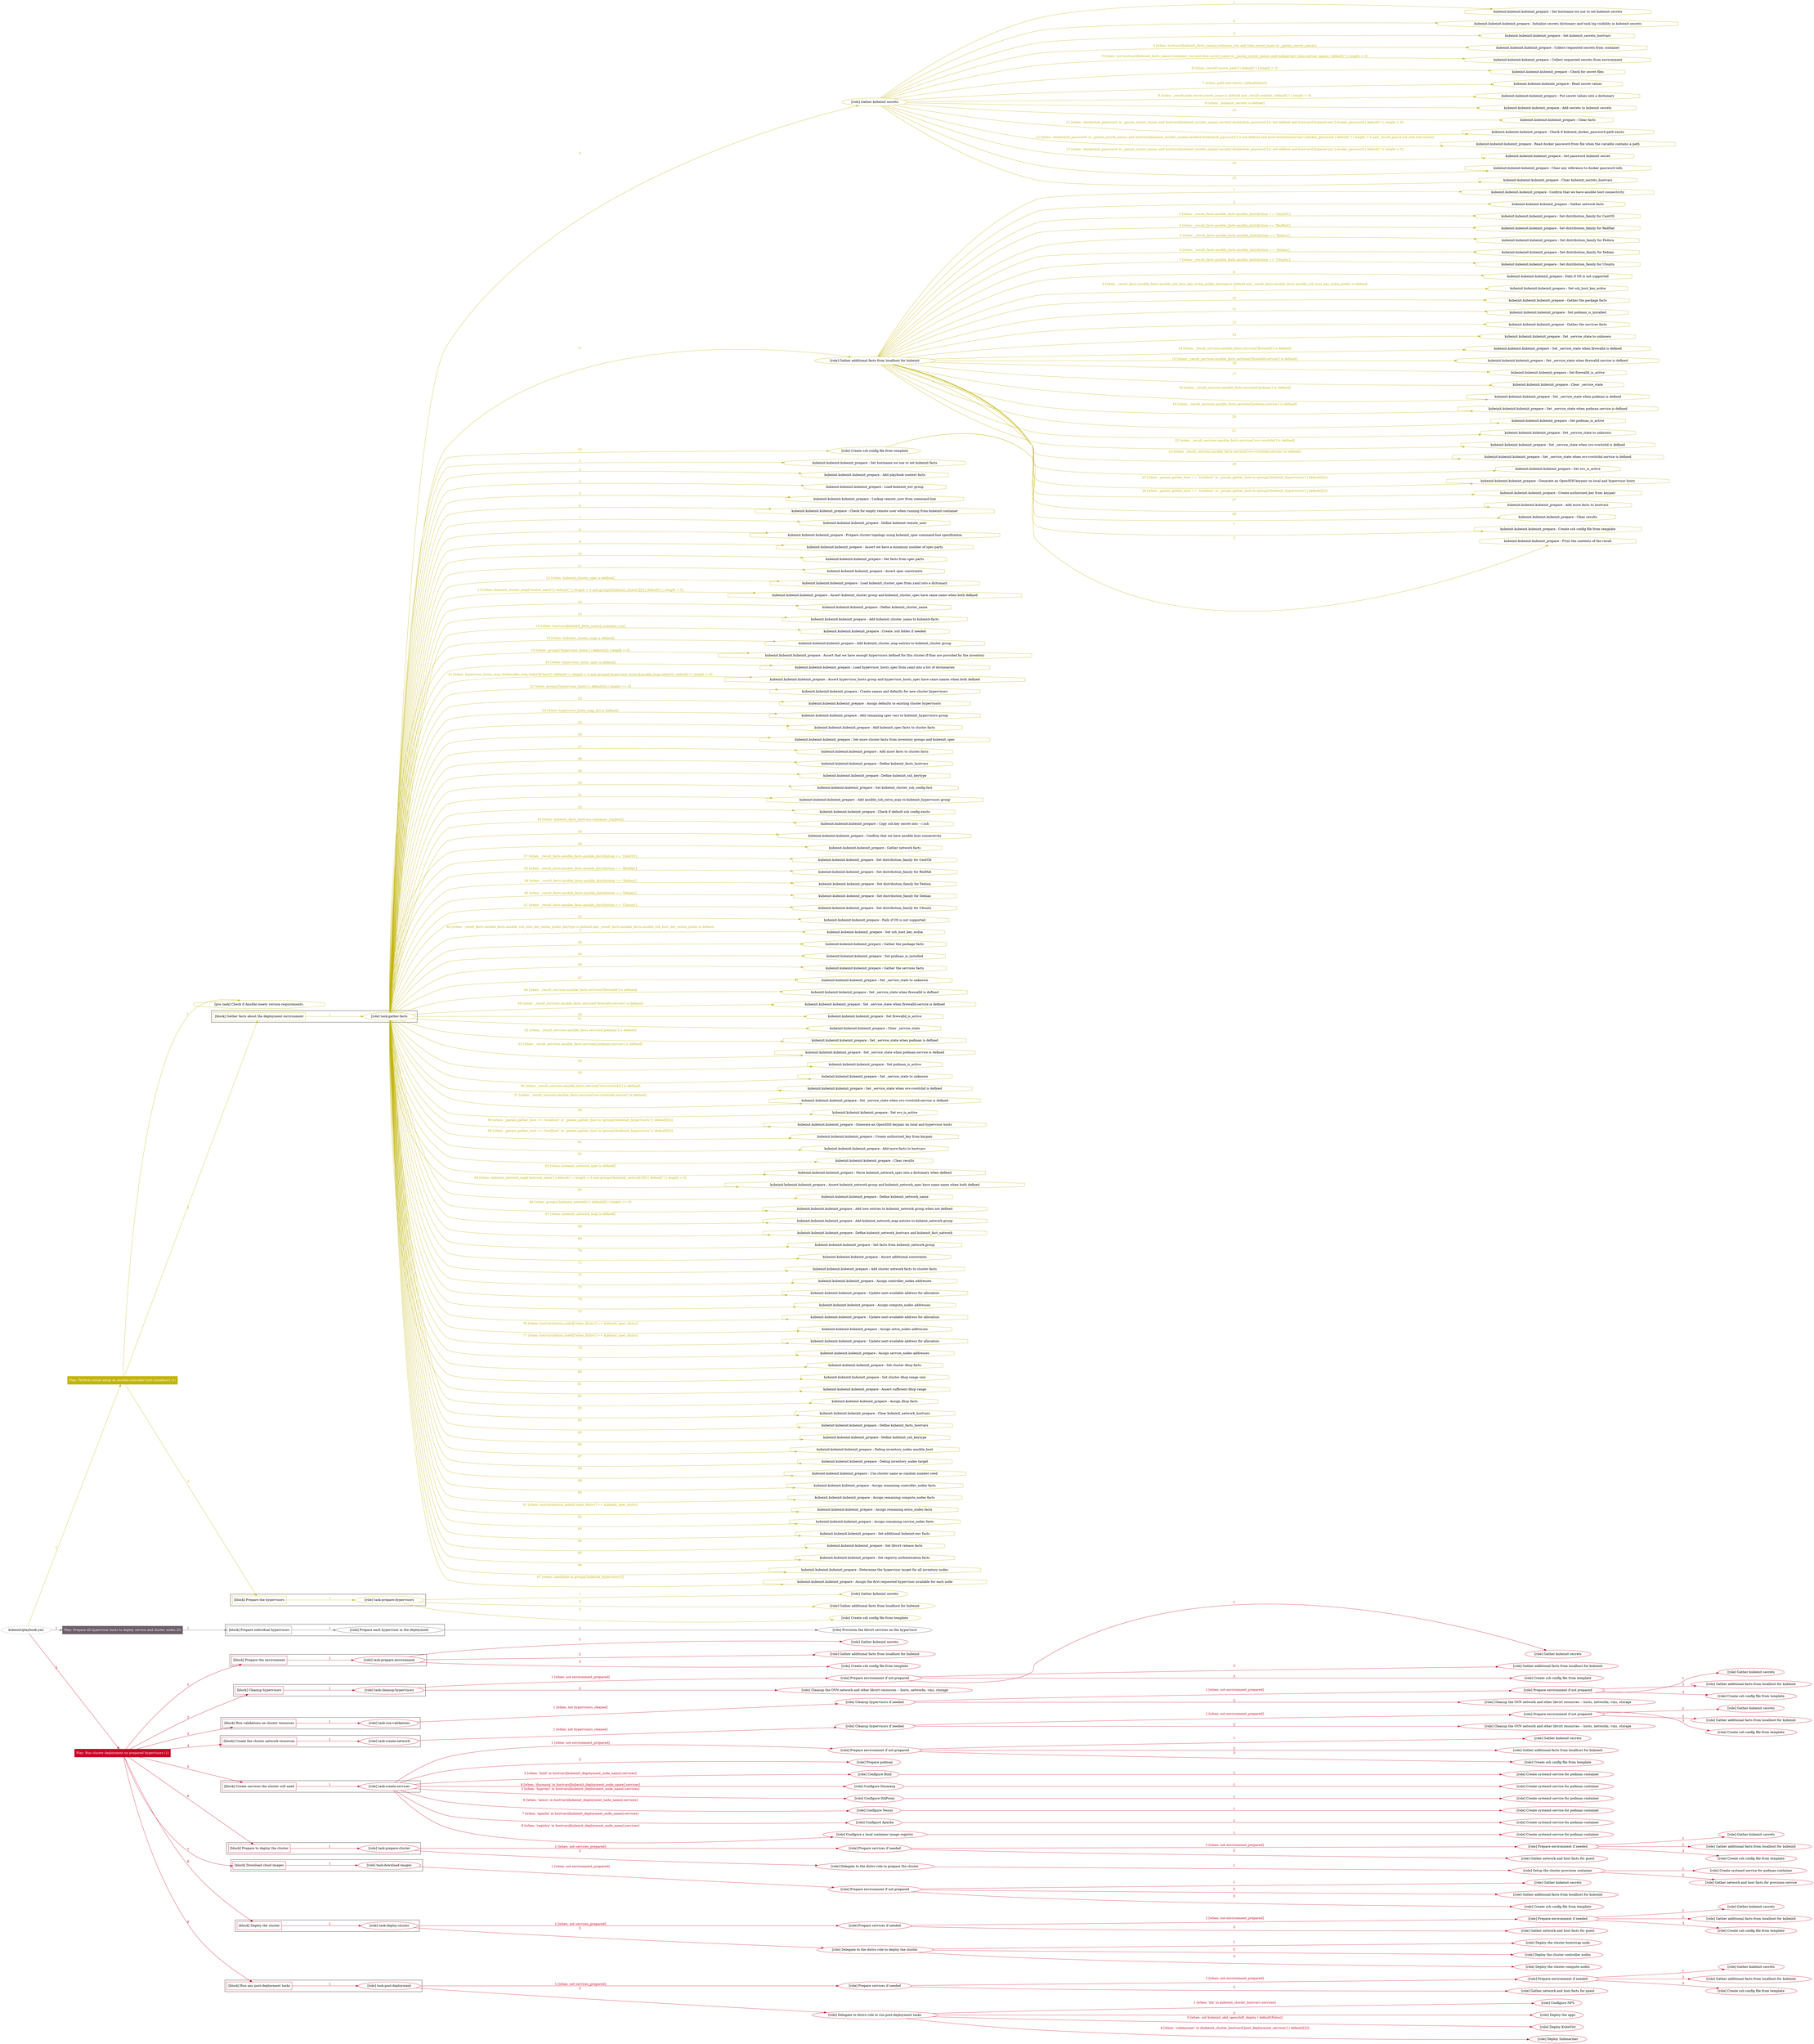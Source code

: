 digraph {
	graph [concentrate=true ordering=in rankdir=LR ratio=fill]
	edge [esep=5 sep=10]
	"kubeinit/playbook.yml" [URL="/home/runner/work/kubeinit/kubeinit/kubeinit/playbook.yml" id=playbook_bd540802 style=dotted]
	play_a5266d9f [label="Play: Perform initial setup on ansible-controller host (localhost) (1)" URL="/home/runner/work/kubeinit/kubeinit/kubeinit/playbook.yml" color="#c1b40b" fontcolor="#ffffff" id=play_a5266d9f shape=box style=filled tooltip=localhost]
	"kubeinit/playbook.yml" -> play_a5266d9f [label="1 " color="#c1b40b" fontcolor="#c1b40b" id=edge_1f3f84fb labeltooltip="1 " tooltip="1 "]
	subgraph "Gather kubeinit secrets" {
		role_7c2fe9ad [label="[role] Gather kubeinit secrets" URL="/home/runner/.ansible/collections/ansible_collections/kubeinit/kubeinit/roles/kubeinit_prepare/tasks/gather_kubeinit_facts.yml" color="#c1b40b" id=role_7c2fe9ad tooltip="Gather kubeinit secrets"]
		task_1c8b1f2f [label="kubeinit.kubeinit.kubeinit_prepare : Set hostname we use to set kubeinit secrets" URL="/home/runner/.ansible/collections/ansible_collections/kubeinit/kubeinit/roles/kubeinit_prepare/tasks/gather_kubeinit_secrets.yml" color="#c1b40b" id=task_1c8b1f2f shape=octagon tooltip="kubeinit.kubeinit.kubeinit_prepare : Set hostname we use to set kubeinit secrets"]
		role_7c2fe9ad -> task_1c8b1f2f [label="1 " color="#c1b40b" fontcolor="#c1b40b" id=edge_7e8b4dae labeltooltip="1 " tooltip="1 "]
		task_2e102aa1 [label="kubeinit.kubeinit.kubeinit_prepare : Initialize secrets dictionary and task log visibility in kubeinit secrets" URL="/home/runner/.ansible/collections/ansible_collections/kubeinit/kubeinit/roles/kubeinit_prepare/tasks/gather_kubeinit_secrets.yml" color="#c1b40b" id=task_2e102aa1 shape=octagon tooltip="kubeinit.kubeinit.kubeinit_prepare : Initialize secrets dictionary and task log visibility in kubeinit secrets"]
		role_7c2fe9ad -> task_2e102aa1 [label="2 " color="#c1b40b" fontcolor="#c1b40b" id=edge_1f2f22e9 labeltooltip="2 " tooltip="2 "]
		task_3f11d24f [label="kubeinit.kubeinit.kubeinit_prepare : Set kubeinit_secrets_hostvars" URL="/home/runner/.ansible/collections/ansible_collections/kubeinit/kubeinit/roles/kubeinit_prepare/tasks/gather_kubeinit_secrets.yml" color="#c1b40b" id=task_3f11d24f shape=octagon tooltip="kubeinit.kubeinit.kubeinit_prepare : Set kubeinit_secrets_hostvars"]
		role_7c2fe9ad -> task_3f11d24f [label="3 " color="#c1b40b" fontcolor="#c1b40b" id=edge_6cec95a8 labeltooltip="3 " tooltip="3 "]
		task_199a7de8 [label="kubeinit.kubeinit.kubeinit_prepare : Collect requested secrets from container" URL="/home/runner/.ansible/collections/ansible_collections/kubeinit/kubeinit/roles/kubeinit_prepare/tasks/gather_kubeinit_secrets.yml" color="#c1b40b" id=task_199a7de8 shape=octagon tooltip="kubeinit.kubeinit.kubeinit_prepare : Collect requested secrets from container"]
		role_7c2fe9ad -> task_199a7de8 [label="4 [when: hostvars[kubeinit_facts_name].container_run and item.secret_name in _param_secret_names]" color="#c1b40b" fontcolor="#c1b40b" id=edge_060cdc34 labeltooltip="4 [when: hostvars[kubeinit_facts_name].container_run and item.secret_name in _param_secret_names]" tooltip="4 [when: hostvars[kubeinit_facts_name].container_run and item.secret_name in _param_secret_names]"]
		task_134d3b73 [label="kubeinit.kubeinit.kubeinit_prepare : Collect requested secrets from environment" URL="/home/runner/.ansible/collections/ansible_collections/kubeinit/kubeinit/roles/kubeinit_prepare/tasks/gather_kubeinit_secrets.yml" color="#c1b40b" id=task_134d3b73 shape=octagon tooltip="kubeinit.kubeinit.kubeinit_prepare : Collect requested secrets from environment"]
		role_7c2fe9ad -> task_134d3b73 [label="5 [when: not hostvars[kubeinit_facts_name].container_run and item.secret_name in _param_secret_names and lookup('env',item.envvar_name) | default('') | length > 0]" color="#c1b40b" fontcolor="#c1b40b" id=edge_50c3e471 labeltooltip="5 [when: not hostvars[kubeinit_facts_name].container_run and item.secret_name in _param_secret_names and lookup('env',item.envvar_name) | default('') | length > 0]" tooltip="5 [when: not hostvars[kubeinit_facts_name].container_run and item.secret_name in _param_secret_names and lookup('env',item.envvar_name) | default('') | length > 0]"]
		task_a07b1e06 [label="kubeinit.kubeinit.kubeinit_prepare : Check for secret files" URL="/home/runner/.ansible/collections/ansible_collections/kubeinit/kubeinit/roles/kubeinit_prepare/tasks/gather_kubeinit_secrets.yml" color="#c1b40b" id=task_a07b1e06 shape=octagon tooltip="kubeinit.kubeinit.kubeinit_prepare : Check for secret files"]
		role_7c2fe9ad -> task_a07b1e06 [label="6 [when: secret['secret_path'] | default('') | length > 0]" color="#c1b40b" fontcolor="#c1b40b" id=edge_67cd9190 labeltooltip="6 [when: secret['secret_path'] | default('') | length > 0]" tooltip="6 [when: secret['secret_path'] | default('') | length > 0]"]
		task_571b319c [label="kubeinit.kubeinit.kubeinit_prepare : Read secret values" URL="/home/runner/.ansible/collections/ansible_collections/kubeinit/kubeinit/roles/kubeinit_prepare/tasks/gather_kubeinit_secrets.yml" color="#c1b40b" id=task_571b319c shape=octagon tooltip="kubeinit.kubeinit.kubeinit_prepare : Read secret values"]
		role_7c2fe9ad -> task_571b319c [label="7 [when: path.stat.exists | default(false)]" color="#c1b40b" fontcolor="#c1b40b" id=edge_4368abbe labeltooltip="7 [when: path.stat.exists | default(false)]" tooltip="7 [when: path.stat.exists | default(false)]"]
		task_01835453 [label="kubeinit.kubeinit.kubeinit_prepare : Put secret values into a dictionary" URL="/home/runner/.ansible/collections/ansible_collections/kubeinit/kubeinit/roles/kubeinit_prepare/tasks/gather_kubeinit_secrets.yml" color="#c1b40b" id=task_01835453 shape=octagon tooltip="kubeinit.kubeinit.kubeinit_prepare : Put secret values into a dictionary"]
		role_7c2fe9ad -> task_01835453 [label="8 [when: _result.path.secret.secret_name is defined and _result.content | default('') | length > 0]" color="#c1b40b" fontcolor="#c1b40b" id=edge_be51fa90 labeltooltip="8 [when: _result.path.secret.secret_name is defined and _result.content | default('') | length > 0]" tooltip="8 [when: _result.path.secret.secret_name is defined and _result.content | default('') | length > 0]"]
		task_483fa002 [label="kubeinit.kubeinit.kubeinit_prepare : Add secrets to kubeinit secrets" URL="/home/runner/.ansible/collections/ansible_collections/kubeinit/kubeinit/roles/kubeinit_prepare/tasks/gather_kubeinit_secrets.yml" color="#c1b40b" id=task_483fa002 shape=octagon tooltip="kubeinit.kubeinit.kubeinit_prepare : Add secrets to kubeinit secrets"]
		role_7c2fe9ad -> task_483fa002 [label="9 [when: _kubeinit_secrets is defined]" color="#c1b40b" fontcolor="#c1b40b" id=edge_57bbf1f6 labeltooltip="9 [when: _kubeinit_secrets is defined]" tooltip="9 [when: _kubeinit_secrets is defined]"]
		task_03494893 [label="kubeinit.kubeinit.kubeinit_prepare : Clear facts" URL="/home/runner/.ansible/collections/ansible_collections/kubeinit/kubeinit/roles/kubeinit_prepare/tasks/gather_kubeinit_secrets.yml" color="#c1b40b" id=task_03494893 shape=octagon tooltip="kubeinit.kubeinit.kubeinit_prepare : Clear facts"]
		role_7c2fe9ad -> task_03494893 [label="10 " color="#c1b40b" fontcolor="#c1b40b" id=edge_b21ff732 labeltooltip="10 " tooltip="10 "]
		task_160945ba [label="kubeinit.kubeinit.kubeinit_prepare : Check if kubeinit_docker_password path exists" URL="/home/runner/.ansible/collections/ansible_collections/kubeinit/kubeinit/roles/kubeinit_prepare/tasks/gather_kubeinit_secrets.yml" color="#c1b40b" id=task_160945ba shape=octagon tooltip="kubeinit.kubeinit.kubeinit_prepare : Check if kubeinit_docker_password path exists"]
		role_7c2fe9ad -> task_160945ba [label="11 [when: 'dockerhub_password' in _param_secret_names and hostvars[kubeinit_secrets_name].secrets['dockerhub_password'] is not defined and hostvars['kubeinit-env'].docker_password | default('') | length > 0]" color="#c1b40b" fontcolor="#c1b40b" id=edge_dcb948d1 labeltooltip="11 [when: 'dockerhub_password' in _param_secret_names and hostvars[kubeinit_secrets_name].secrets['dockerhub_password'] is not defined and hostvars['kubeinit-env'].docker_password | default('') | length > 0]" tooltip="11 [when: 'dockerhub_password' in _param_secret_names and hostvars[kubeinit_secrets_name].secrets['dockerhub_password'] is not defined and hostvars['kubeinit-env'].docker_password | default('') | length > 0]"]
		task_4874d325 [label="kubeinit.kubeinit.kubeinit_prepare : Read docker password from file when the variable contains a path" URL="/home/runner/.ansible/collections/ansible_collections/kubeinit/kubeinit/roles/kubeinit_prepare/tasks/gather_kubeinit_secrets.yml" color="#c1b40b" id=task_4874d325 shape=octagon tooltip="kubeinit.kubeinit.kubeinit_prepare : Read docker password from file when the variable contains a path"]
		role_7c2fe9ad -> task_4874d325 [label="12 [when: 'dockerhub_password' in _param_secret_names and hostvars[kubeinit_secrets_name].secrets['dockerhub_password'] is not defined and hostvars['kubeinit-env'].docker_password | default('') | length > 0 and _result_password_stat.stat.exists]" color="#c1b40b" fontcolor="#c1b40b" id=edge_851218a9 labeltooltip="12 [when: 'dockerhub_password' in _param_secret_names and hostvars[kubeinit_secrets_name].secrets['dockerhub_password'] is not defined and hostvars['kubeinit-env'].docker_password | default('') | length > 0 and _result_password_stat.stat.exists]" tooltip="12 [when: 'dockerhub_password' in _param_secret_names and hostvars[kubeinit_secrets_name].secrets['dockerhub_password'] is not defined and hostvars['kubeinit-env'].docker_password | default('') | length > 0 and _result_password_stat.stat.exists]"]
		task_5a9de30b [label="kubeinit.kubeinit.kubeinit_prepare : Set password kubeinit secret" URL="/home/runner/.ansible/collections/ansible_collections/kubeinit/kubeinit/roles/kubeinit_prepare/tasks/gather_kubeinit_secrets.yml" color="#c1b40b" id=task_5a9de30b shape=octagon tooltip="kubeinit.kubeinit.kubeinit_prepare : Set password kubeinit secret"]
		role_7c2fe9ad -> task_5a9de30b [label="13 [when: 'dockerhub_password' in _param_secret_names and hostvars[kubeinit_secrets_name].secrets['dockerhub_password'] is not defined and hostvars['kubeinit-env'].docker_password | default('') | length > 0]" color="#c1b40b" fontcolor="#c1b40b" id=edge_ef1dff99 labeltooltip="13 [when: 'dockerhub_password' in _param_secret_names and hostvars[kubeinit_secrets_name].secrets['dockerhub_password'] is not defined and hostvars['kubeinit-env'].docker_password | default('') | length > 0]" tooltip="13 [when: 'dockerhub_password' in _param_secret_names and hostvars[kubeinit_secrets_name].secrets['dockerhub_password'] is not defined and hostvars['kubeinit-env'].docker_password | default('') | length > 0]"]
		task_2a91296e [label="kubeinit.kubeinit.kubeinit_prepare : Clear any reference to docker password info" URL="/home/runner/.ansible/collections/ansible_collections/kubeinit/kubeinit/roles/kubeinit_prepare/tasks/gather_kubeinit_secrets.yml" color="#c1b40b" id=task_2a91296e shape=octagon tooltip="kubeinit.kubeinit.kubeinit_prepare : Clear any reference to docker password info"]
		role_7c2fe9ad -> task_2a91296e [label="14 " color="#c1b40b" fontcolor="#c1b40b" id=edge_8727b6b5 labeltooltip="14 " tooltip="14 "]
		task_10f9267d [label="kubeinit.kubeinit.kubeinit_prepare : Clear kubeinit_secrets_hostvars" URL="/home/runner/.ansible/collections/ansible_collections/kubeinit/kubeinit/roles/kubeinit_prepare/tasks/gather_kubeinit_secrets.yml" color="#c1b40b" id=task_10f9267d shape=octagon tooltip="kubeinit.kubeinit.kubeinit_prepare : Clear kubeinit_secrets_hostvars"]
		role_7c2fe9ad -> task_10f9267d [label="15 " color="#c1b40b" fontcolor="#c1b40b" id=edge_90af7f2e labeltooltip="15 " tooltip="15 "]
	}
	subgraph "Gather additional facts from localhost for kubeinit" {
		role_c5c67d13 [label="[role] Gather additional facts from localhost for kubeinit" URL="/home/runner/.ansible/collections/ansible_collections/kubeinit/kubeinit/roles/kubeinit_prepare/tasks/gather_kubeinit_facts.yml" color="#c1b40b" id=role_c5c67d13 tooltip="Gather additional facts from localhost for kubeinit"]
		task_346453d2 [label="kubeinit.kubeinit.kubeinit_prepare : Confirm that we have ansible host connectivity" URL="/home/runner/.ansible/collections/ansible_collections/kubeinit/kubeinit/roles/kubeinit_prepare/tasks/gather_host_facts.yml" color="#c1b40b" id=task_346453d2 shape=octagon tooltip="kubeinit.kubeinit.kubeinit_prepare : Confirm that we have ansible host connectivity"]
		role_c5c67d13 -> task_346453d2 [label="1 " color="#c1b40b" fontcolor="#c1b40b" id=edge_42835721 labeltooltip="1 " tooltip="1 "]
		task_817aa5d6 [label="kubeinit.kubeinit.kubeinit_prepare : Gather network facts" URL="/home/runner/.ansible/collections/ansible_collections/kubeinit/kubeinit/roles/kubeinit_prepare/tasks/gather_host_facts.yml" color="#c1b40b" id=task_817aa5d6 shape=octagon tooltip="kubeinit.kubeinit.kubeinit_prepare : Gather network facts"]
		role_c5c67d13 -> task_817aa5d6 [label="2 " color="#c1b40b" fontcolor="#c1b40b" id=edge_b7395446 labeltooltip="2 " tooltip="2 "]
		task_973fa50b [label="kubeinit.kubeinit.kubeinit_prepare : Set distribution_family for CentOS" URL="/home/runner/.ansible/collections/ansible_collections/kubeinit/kubeinit/roles/kubeinit_prepare/tasks/gather_host_facts.yml" color="#c1b40b" id=task_973fa50b shape=octagon tooltip="kubeinit.kubeinit.kubeinit_prepare : Set distribution_family for CentOS"]
		role_c5c67d13 -> task_973fa50b [label="3 [when: _result_facts.ansible_facts.ansible_distribution == 'CentOS']" color="#c1b40b" fontcolor="#c1b40b" id=edge_0ce4a7a6 labeltooltip="3 [when: _result_facts.ansible_facts.ansible_distribution == 'CentOS']" tooltip="3 [when: _result_facts.ansible_facts.ansible_distribution == 'CentOS']"]
		task_0a681d07 [label="kubeinit.kubeinit.kubeinit_prepare : Set distribution_family for RedHat" URL="/home/runner/.ansible/collections/ansible_collections/kubeinit/kubeinit/roles/kubeinit_prepare/tasks/gather_host_facts.yml" color="#c1b40b" id=task_0a681d07 shape=octagon tooltip="kubeinit.kubeinit.kubeinit_prepare : Set distribution_family for RedHat"]
		role_c5c67d13 -> task_0a681d07 [label="4 [when: _result_facts.ansible_facts.ansible_distribution == 'RedHat']" color="#c1b40b" fontcolor="#c1b40b" id=edge_48d804d2 labeltooltip="4 [when: _result_facts.ansible_facts.ansible_distribution == 'RedHat']" tooltip="4 [when: _result_facts.ansible_facts.ansible_distribution == 'RedHat']"]
		task_cace3df7 [label="kubeinit.kubeinit.kubeinit_prepare : Set distribution_family for Fedora" URL="/home/runner/.ansible/collections/ansible_collections/kubeinit/kubeinit/roles/kubeinit_prepare/tasks/gather_host_facts.yml" color="#c1b40b" id=task_cace3df7 shape=octagon tooltip="kubeinit.kubeinit.kubeinit_prepare : Set distribution_family for Fedora"]
		role_c5c67d13 -> task_cace3df7 [label="5 [when: _result_facts.ansible_facts.ansible_distribution == 'Fedora']" color="#c1b40b" fontcolor="#c1b40b" id=edge_7a700eeb labeltooltip="5 [when: _result_facts.ansible_facts.ansible_distribution == 'Fedora']" tooltip="5 [when: _result_facts.ansible_facts.ansible_distribution == 'Fedora']"]
		task_a11189f5 [label="kubeinit.kubeinit.kubeinit_prepare : Set distribution_family for Debian" URL="/home/runner/.ansible/collections/ansible_collections/kubeinit/kubeinit/roles/kubeinit_prepare/tasks/gather_host_facts.yml" color="#c1b40b" id=task_a11189f5 shape=octagon tooltip="kubeinit.kubeinit.kubeinit_prepare : Set distribution_family for Debian"]
		role_c5c67d13 -> task_a11189f5 [label="6 [when: _result_facts.ansible_facts.ansible_distribution == 'Debian']" color="#c1b40b" fontcolor="#c1b40b" id=edge_438d11fd labeltooltip="6 [when: _result_facts.ansible_facts.ansible_distribution == 'Debian']" tooltip="6 [when: _result_facts.ansible_facts.ansible_distribution == 'Debian']"]
		task_ae3082c8 [label="kubeinit.kubeinit.kubeinit_prepare : Set distribution_family for Ubuntu" URL="/home/runner/.ansible/collections/ansible_collections/kubeinit/kubeinit/roles/kubeinit_prepare/tasks/gather_host_facts.yml" color="#c1b40b" id=task_ae3082c8 shape=octagon tooltip="kubeinit.kubeinit.kubeinit_prepare : Set distribution_family for Ubuntu"]
		role_c5c67d13 -> task_ae3082c8 [label="7 [when: _result_facts.ansible_facts.ansible_distribution == 'Ubuntu']" color="#c1b40b" fontcolor="#c1b40b" id=edge_1352ad1c labeltooltip="7 [when: _result_facts.ansible_facts.ansible_distribution == 'Ubuntu']" tooltip="7 [when: _result_facts.ansible_facts.ansible_distribution == 'Ubuntu']"]
		task_dd525244 [label="kubeinit.kubeinit.kubeinit_prepare : Fails if OS is not supported" URL="/home/runner/.ansible/collections/ansible_collections/kubeinit/kubeinit/roles/kubeinit_prepare/tasks/gather_host_facts.yml" color="#c1b40b" id=task_dd525244 shape=octagon tooltip="kubeinit.kubeinit.kubeinit_prepare : Fails if OS is not supported"]
		role_c5c67d13 -> task_dd525244 [label="8 " color="#c1b40b" fontcolor="#c1b40b" id=edge_ed15e5b9 labeltooltip="8 " tooltip="8 "]
		task_1af9fe5f [label="kubeinit.kubeinit.kubeinit_prepare : Set ssh_host_key_ecdsa" URL="/home/runner/.ansible/collections/ansible_collections/kubeinit/kubeinit/roles/kubeinit_prepare/tasks/gather_host_facts.yml" color="#c1b40b" id=task_1af9fe5f shape=octagon tooltip="kubeinit.kubeinit.kubeinit_prepare : Set ssh_host_key_ecdsa"]
		role_c5c67d13 -> task_1af9fe5f [label="9 [when: _result_facts.ansible_facts.ansible_ssh_host_key_ecdsa_public_keytype is defined and _result_facts.ansible_facts.ansible_ssh_host_key_ecdsa_public is defined
]" color="#c1b40b" fontcolor="#c1b40b" id=edge_c887908e labeltooltip="9 [when: _result_facts.ansible_facts.ansible_ssh_host_key_ecdsa_public_keytype is defined and _result_facts.ansible_facts.ansible_ssh_host_key_ecdsa_public is defined
]" tooltip="9 [when: _result_facts.ansible_facts.ansible_ssh_host_key_ecdsa_public_keytype is defined and _result_facts.ansible_facts.ansible_ssh_host_key_ecdsa_public is defined
]"]
		task_f7c96f63 [label="kubeinit.kubeinit.kubeinit_prepare : Gather the package facts" URL="/home/runner/.ansible/collections/ansible_collections/kubeinit/kubeinit/roles/kubeinit_prepare/tasks/gather_host_facts.yml" color="#c1b40b" id=task_f7c96f63 shape=octagon tooltip="kubeinit.kubeinit.kubeinit_prepare : Gather the package facts"]
		role_c5c67d13 -> task_f7c96f63 [label="10 " color="#c1b40b" fontcolor="#c1b40b" id=edge_f1543e9d labeltooltip="10 " tooltip="10 "]
		task_1e89bb9c [label="kubeinit.kubeinit.kubeinit_prepare : Set podman_is_installed" URL="/home/runner/.ansible/collections/ansible_collections/kubeinit/kubeinit/roles/kubeinit_prepare/tasks/gather_host_facts.yml" color="#c1b40b" id=task_1e89bb9c shape=octagon tooltip="kubeinit.kubeinit.kubeinit_prepare : Set podman_is_installed"]
		role_c5c67d13 -> task_1e89bb9c [label="11 " color="#c1b40b" fontcolor="#c1b40b" id=edge_d8c061d3 labeltooltip="11 " tooltip="11 "]
		task_9d2e60fa [label="kubeinit.kubeinit.kubeinit_prepare : Gather the services facts" URL="/home/runner/.ansible/collections/ansible_collections/kubeinit/kubeinit/roles/kubeinit_prepare/tasks/gather_host_facts.yml" color="#c1b40b" id=task_9d2e60fa shape=octagon tooltip="kubeinit.kubeinit.kubeinit_prepare : Gather the services facts"]
		role_c5c67d13 -> task_9d2e60fa [label="12 " color="#c1b40b" fontcolor="#c1b40b" id=edge_92a61367 labeltooltip="12 " tooltip="12 "]
		task_96332fb0 [label="kubeinit.kubeinit.kubeinit_prepare : Set _service_state to unknown" URL="/home/runner/.ansible/collections/ansible_collections/kubeinit/kubeinit/roles/kubeinit_prepare/tasks/gather_host_facts.yml" color="#c1b40b" id=task_96332fb0 shape=octagon tooltip="kubeinit.kubeinit.kubeinit_prepare : Set _service_state to unknown"]
		role_c5c67d13 -> task_96332fb0 [label="13 " color="#c1b40b" fontcolor="#c1b40b" id=edge_a3f5f102 labeltooltip="13 " tooltip="13 "]
		task_daae518d [label="kubeinit.kubeinit.kubeinit_prepare : Set _service_state when firewalld is defined" URL="/home/runner/.ansible/collections/ansible_collections/kubeinit/kubeinit/roles/kubeinit_prepare/tasks/gather_host_facts.yml" color="#c1b40b" id=task_daae518d shape=octagon tooltip="kubeinit.kubeinit.kubeinit_prepare : Set _service_state when firewalld is defined"]
		role_c5c67d13 -> task_daae518d [label="14 [when: _result_services.ansible_facts.services['firewalld'] is defined]" color="#c1b40b" fontcolor="#c1b40b" id=edge_7246c658 labeltooltip="14 [when: _result_services.ansible_facts.services['firewalld'] is defined]" tooltip="14 [when: _result_services.ansible_facts.services['firewalld'] is defined]"]
		task_ff74ca25 [label="kubeinit.kubeinit.kubeinit_prepare : Set _service_state when firewalld.service is defined" URL="/home/runner/.ansible/collections/ansible_collections/kubeinit/kubeinit/roles/kubeinit_prepare/tasks/gather_host_facts.yml" color="#c1b40b" id=task_ff74ca25 shape=octagon tooltip="kubeinit.kubeinit.kubeinit_prepare : Set _service_state when firewalld.service is defined"]
		role_c5c67d13 -> task_ff74ca25 [label="15 [when: _result_services.ansible_facts.services['firewalld.service'] is defined]" color="#c1b40b" fontcolor="#c1b40b" id=edge_c6c3b912 labeltooltip="15 [when: _result_services.ansible_facts.services['firewalld.service'] is defined]" tooltip="15 [when: _result_services.ansible_facts.services['firewalld.service'] is defined]"]
		task_201a8c74 [label="kubeinit.kubeinit.kubeinit_prepare : Set firewalld_is_active" URL="/home/runner/.ansible/collections/ansible_collections/kubeinit/kubeinit/roles/kubeinit_prepare/tasks/gather_host_facts.yml" color="#c1b40b" id=task_201a8c74 shape=octagon tooltip="kubeinit.kubeinit.kubeinit_prepare : Set firewalld_is_active"]
		role_c5c67d13 -> task_201a8c74 [label="16 " color="#c1b40b" fontcolor="#c1b40b" id=edge_3c0fc81d labeltooltip="16 " tooltip="16 "]
		task_8aed60f7 [label="kubeinit.kubeinit.kubeinit_prepare : Clear _service_state" URL="/home/runner/.ansible/collections/ansible_collections/kubeinit/kubeinit/roles/kubeinit_prepare/tasks/gather_host_facts.yml" color="#c1b40b" id=task_8aed60f7 shape=octagon tooltip="kubeinit.kubeinit.kubeinit_prepare : Clear _service_state"]
		role_c5c67d13 -> task_8aed60f7 [label="17 " color="#c1b40b" fontcolor="#c1b40b" id=edge_f26156c2 labeltooltip="17 " tooltip="17 "]
		task_26ddc7a8 [label="kubeinit.kubeinit.kubeinit_prepare : Set _service_state when podman is defined" URL="/home/runner/.ansible/collections/ansible_collections/kubeinit/kubeinit/roles/kubeinit_prepare/tasks/gather_host_facts.yml" color="#c1b40b" id=task_26ddc7a8 shape=octagon tooltip="kubeinit.kubeinit.kubeinit_prepare : Set _service_state when podman is defined"]
		role_c5c67d13 -> task_26ddc7a8 [label="18 [when: _result_services.ansible_facts.services['podman'] is defined]" color="#c1b40b" fontcolor="#c1b40b" id=edge_5f6e2008 labeltooltip="18 [when: _result_services.ansible_facts.services['podman'] is defined]" tooltip="18 [when: _result_services.ansible_facts.services['podman'] is defined]"]
		task_566cc37f [label="kubeinit.kubeinit.kubeinit_prepare : Set _service_state when podman.service is defined" URL="/home/runner/.ansible/collections/ansible_collections/kubeinit/kubeinit/roles/kubeinit_prepare/tasks/gather_host_facts.yml" color="#c1b40b" id=task_566cc37f shape=octagon tooltip="kubeinit.kubeinit.kubeinit_prepare : Set _service_state when podman.service is defined"]
		role_c5c67d13 -> task_566cc37f [label="19 [when: _result_services.ansible_facts.services['podman.service'] is defined]" color="#c1b40b" fontcolor="#c1b40b" id=edge_350446ba labeltooltip="19 [when: _result_services.ansible_facts.services['podman.service'] is defined]" tooltip="19 [when: _result_services.ansible_facts.services['podman.service'] is defined]"]
		task_7ea2ef27 [label="kubeinit.kubeinit.kubeinit_prepare : Set podman_is_active" URL="/home/runner/.ansible/collections/ansible_collections/kubeinit/kubeinit/roles/kubeinit_prepare/tasks/gather_host_facts.yml" color="#c1b40b" id=task_7ea2ef27 shape=octagon tooltip="kubeinit.kubeinit.kubeinit_prepare : Set podman_is_active"]
		role_c5c67d13 -> task_7ea2ef27 [label="20 " color="#c1b40b" fontcolor="#c1b40b" id=edge_59c27db0 labeltooltip="20 " tooltip="20 "]
		task_e98fa5c8 [label="kubeinit.kubeinit.kubeinit_prepare : Set _service_state to unknown" URL="/home/runner/.ansible/collections/ansible_collections/kubeinit/kubeinit/roles/kubeinit_prepare/tasks/gather_host_facts.yml" color="#c1b40b" id=task_e98fa5c8 shape=octagon tooltip="kubeinit.kubeinit.kubeinit_prepare : Set _service_state to unknown"]
		role_c5c67d13 -> task_e98fa5c8 [label="21 " color="#c1b40b" fontcolor="#c1b40b" id=edge_b8b8ea3c labeltooltip="21 " tooltip="21 "]
		task_8fd45ac4 [label="kubeinit.kubeinit.kubeinit_prepare : Set _service_state when ovs-vswitchd is defined" URL="/home/runner/.ansible/collections/ansible_collections/kubeinit/kubeinit/roles/kubeinit_prepare/tasks/gather_host_facts.yml" color="#c1b40b" id=task_8fd45ac4 shape=octagon tooltip="kubeinit.kubeinit.kubeinit_prepare : Set _service_state when ovs-vswitchd is defined"]
		role_c5c67d13 -> task_8fd45ac4 [label="22 [when: _result_services.ansible_facts.services['ovs-vswitchd'] is defined]" color="#c1b40b" fontcolor="#c1b40b" id=edge_7612a9a5 labeltooltip="22 [when: _result_services.ansible_facts.services['ovs-vswitchd'] is defined]" tooltip="22 [when: _result_services.ansible_facts.services['ovs-vswitchd'] is defined]"]
		task_4979b7f6 [label="kubeinit.kubeinit.kubeinit_prepare : Set _service_state when ovs-vswitchd.service is defined" URL="/home/runner/.ansible/collections/ansible_collections/kubeinit/kubeinit/roles/kubeinit_prepare/tasks/gather_host_facts.yml" color="#c1b40b" id=task_4979b7f6 shape=octagon tooltip="kubeinit.kubeinit.kubeinit_prepare : Set _service_state when ovs-vswitchd.service is defined"]
		role_c5c67d13 -> task_4979b7f6 [label="23 [when: _result_services.ansible_facts.services['ovs-vswitchd.service'] is defined]" color="#c1b40b" fontcolor="#c1b40b" id=edge_2a154110 labeltooltip="23 [when: _result_services.ansible_facts.services['ovs-vswitchd.service'] is defined]" tooltip="23 [when: _result_services.ansible_facts.services['ovs-vswitchd.service'] is defined]"]
		task_ce555dc0 [label="kubeinit.kubeinit.kubeinit_prepare : Set ovs_is_active" URL="/home/runner/.ansible/collections/ansible_collections/kubeinit/kubeinit/roles/kubeinit_prepare/tasks/gather_host_facts.yml" color="#c1b40b" id=task_ce555dc0 shape=octagon tooltip="kubeinit.kubeinit.kubeinit_prepare : Set ovs_is_active"]
		role_c5c67d13 -> task_ce555dc0 [label="24 " color="#c1b40b" fontcolor="#c1b40b" id=edge_6b2035a7 labeltooltip="24 " tooltip="24 "]
		task_e586775c [label="kubeinit.kubeinit.kubeinit_prepare : Generate an OpenSSH keypair on local and hypervisor hosts" URL="/home/runner/.ansible/collections/ansible_collections/kubeinit/kubeinit/roles/kubeinit_prepare/tasks/gather_host_facts.yml" color="#c1b40b" id=task_e586775c shape=octagon tooltip="kubeinit.kubeinit.kubeinit_prepare : Generate an OpenSSH keypair on local and hypervisor hosts"]
		role_c5c67d13 -> task_e586775c [label="25 [when: _param_gather_host == 'localhost' or _param_gather_host in (groups['kubeinit_hypervisors'] | default([]))]" color="#c1b40b" fontcolor="#c1b40b" id=edge_7cc9dea3 labeltooltip="25 [when: _param_gather_host == 'localhost' or _param_gather_host in (groups['kubeinit_hypervisors'] | default([]))]" tooltip="25 [when: _param_gather_host == 'localhost' or _param_gather_host in (groups['kubeinit_hypervisors'] | default([]))]"]
		task_b4605455 [label="kubeinit.kubeinit.kubeinit_prepare : Create authorized_key from keypair" URL="/home/runner/.ansible/collections/ansible_collections/kubeinit/kubeinit/roles/kubeinit_prepare/tasks/gather_host_facts.yml" color="#c1b40b" id=task_b4605455 shape=octagon tooltip="kubeinit.kubeinit.kubeinit_prepare : Create authorized_key from keypair"]
		role_c5c67d13 -> task_b4605455 [label="26 [when: _param_gather_host == 'localhost' or _param_gather_host in (groups['kubeinit_hypervisors'] | default([]))]" color="#c1b40b" fontcolor="#c1b40b" id=edge_3c75e803 labeltooltip="26 [when: _param_gather_host == 'localhost' or _param_gather_host in (groups['kubeinit_hypervisors'] | default([]))]" tooltip="26 [when: _param_gather_host == 'localhost' or _param_gather_host in (groups['kubeinit_hypervisors'] | default([]))]"]
		task_4d0ba98a [label="kubeinit.kubeinit.kubeinit_prepare : Add more facts to hostvars" URL="/home/runner/.ansible/collections/ansible_collections/kubeinit/kubeinit/roles/kubeinit_prepare/tasks/gather_host_facts.yml" color="#c1b40b" id=task_4d0ba98a shape=octagon tooltip="kubeinit.kubeinit.kubeinit_prepare : Add more facts to hostvars"]
		role_c5c67d13 -> task_4d0ba98a [label="27 " color="#c1b40b" fontcolor="#c1b40b" id=edge_290ad52b labeltooltip="27 " tooltip="27 "]
		task_109958f0 [label="kubeinit.kubeinit.kubeinit_prepare : Clear results" URL="/home/runner/.ansible/collections/ansible_collections/kubeinit/kubeinit/roles/kubeinit_prepare/tasks/gather_host_facts.yml" color="#c1b40b" id=task_109958f0 shape=octagon tooltip="kubeinit.kubeinit.kubeinit_prepare : Clear results"]
		role_c5c67d13 -> task_109958f0 [label="28 " color="#c1b40b" fontcolor="#c1b40b" id=edge_051c56f9 labeltooltip="28 " tooltip="28 "]
	}
	subgraph "Create ssh config file from template" {
		role_273495aa [label="[role] Create ssh config file from template" URL="/home/runner/.ansible/collections/ansible_collections/kubeinit/kubeinit/roles/kubeinit_prepare/tasks/gather_kubeinit_facts.yml" color="#c1b40b" id=role_273495aa tooltip="Create ssh config file from template"]
		task_d8d8eb10 [label="kubeinit.kubeinit.kubeinit_prepare : Create ssh config file from template" URL="/home/runner/.ansible/collections/ansible_collections/kubeinit/kubeinit/roles/kubeinit_prepare/tasks/create_host_ssh_config.yml" color="#c1b40b" id=task_d8d8eb10 shape=octagon tooltip="kubeinit.kubeinit.kubeinit_prepare : Create ssh config file from template"]
		role_273495aa -> task_d8d8eb10 [label="1 " color="#c1b40b" fontcolor="#c1b40b" id=edge_0bab269f labeltooltip="1 " tooltip="1 "]
		task_02a25e4a [label="kubeinit.kubeinit.kubeinit_prepare : Print the contents of the result" URL="/home/runner/.ansible/collections/ansible_collections/kubeinit/kubeinit/roles/kubeinit_prepare/tasks/create_host_ssh_config.yml" color="#c1b40b" id=task_02a25e4a shape=octagon tooltip="kubeinit.kubeinit.kubeinit_prepare : Print the contents of the result"]
		role_273495aa -> task_02a25e4a [label="2 " color="#c1b40b" fontcolor="#c1b40b" id=edge_779f6935 labeltooltip="2 " tooltip="2 "]
	}
	subgraph "task-gather-facts" {
		role_c7eee28f [label="[role] task-gather-facts" URL="/home/runner/work/kubeinit/kubeinit/kubeinit/playbook.yml" color="#c1b40b" id=role_c7eee28f tooltip="task-gather-facts"]
		task_c3555292 [label="kubeinit.kubeinit.kubeinit_prepare : Set hostname we use to set kubeinit facts" URL="/home/runner/.ansible/collections/ansible_collections/kubeinit/kubeinit/roles/kubeinit_prepare/tasks/gather_kubeinit_facts.yml" color="#c1b40b" id=task_c3555292 shape=octagon tooltip="kubeinit.kubeinit.kubeinit_prepare : Set hostname we use to set kubeinit facts"]
		role_c7eee28f -> task_c3555292 [label="1 " color="#c1b40b" fontcolor="#c1b40b" id=edge_a6d73f86 labeltooltip="1 " tooltip="1 "]
		task_7a85e1b5 [label="kubeinit.kubeinit.kubeinit_prepare : Add playbook context facts" URL="/home/runner/.ansible/collections/ansible_collections/kubeinit/kubeinit/roles/kubeinit_prepare/tasks/gather_kubeinit_facts.yml" color="#c1b40b" id=task_7a85e1b5 shape=octagon tooltip="kubeinit.kubeinit.kubeinit_prepare : Add playbook context facts"]
		role_c7eee28f -> task_7a85e1b5 [label="2 " color="#c1b40b" fontcolor="#c1b40b" id=edge_7c075de9 labeltooltip="2 " tooltip="2 "]
		task_ab333a9d [label="kubeinit.kubeinit.kubeinit_prepare : Load kubeinit_env group" URL="/home/runner/.ansible/collections/ansible_collections/kubeinit/kubeinit/roles/kubeinit_prepare/tasks/gather_kubeinit_facts.yml" color="#c1b40b" id=task_ab333a9d shape=octagon tooltip="kubeinit.kubeinit.kubeinit_prepare : Load kubeinit_env group"]
		role_c7eee28f -> task_ab333a9d [label="3 " color="#c1b40b" fontcolor="#c1b40b" id=edge_3bb8f295 labeltooltip="3 " tooltip="3 "]
		role_c7eee28f -> role_7c2fe9ad [label="4 " color="#c1b40b" fontcolor="#c1b40b" id=edge_f50c6595 labeltooltip="4 " tooltip="4 "]
		task_695f6e3e [label="kubeinit.kubeinit.kubeinit_prepare : Lookup remote_user from command-line" URL="/home/runner/.ansible/collections/ansible_collections/kubeinit/kubeinit/roles/kubeinit_prepare/tasks/gather_kubeinit_facts.yml" color="#c1b40b" id=task_695f6e3e shape=octagon tooltip="kubeinit.kubeinit.kubeinit_prepare : Lookup remote_user from command-line"]
		role_c7eee28f -> task_695f6e3e [label="5 " color="#c1b40b" fontcolor="#c1b40b" id=edge_3f18c2d6 labeltooltip="5 " tooltip="5 "]
		task_998f3543 [label="kubeinit.kubeinit.kubeinit_prepare : Check for empty remote user when running from kubeinit container" URL="/home/runner/.ansible/collections/ansible_collections/kubeinit/kubeinit/roles/kubeinit_prepare/tasks/gather_kubeinit_facts.yml" color="#c1b40b" id=task_998f3543 shape=octagon tooltip="kubeinit.kubeinit.kubeinit_prepare : Check for empty remote user when running from kubeinit container"]
		role_c7eee28f -> task_998f3543 [label="6 " color="#c1b40b" fontcolor="#c1b40b" id=edge_4d00df11 labeltooltip="6 " tooltip="6 "]
		task_45aa4ee0 [label="kubeinit.kubeinit.kubeinit_prepare : Define kubeinit remote_user" URL="/home/runner/.ansible/collections/ansible_collections/kubeinit/kubeinit/roles/kubeinit_prepare/tasks/gather_kubeinit_facts.yml" color="#c1b40b" id=task_45aa4ee0 shape=octagon tooltip="kubeinit.kubeinit.kubeinit_prepare : Define kubeinit remote_user"]
		role_c7eee28f -> task_45aa4ee0 [label="7 " color="#c1b40b" fontcolor="#c1b40b" id=edge_582ecd55 labeltooltip="7 " tooltip="7 "]
		task_d783c495 [label="kubeinit.kubeinit.kubeinit_prepare : Prepare cluster topology using kubeinit_spec command-line specification" URL="/home/runner/.ansible/collections/ansible_collections/kubeinit/kubeinit/roles/kubeinit_prepare/tasks/gather_kubeinit_facts.yml" color="#c1b40b" id=task_d783c495 shape=octagon tooltip="kubeinit.kubeinit.kubeinit_prepare : Prepare cluster topology using kubeinit_spec command-line specification"]
		role_c7eee28f -> task_d783c495 [label="8 " color="#c1b40b" fontcolor="#c1b40b" id=edge_656e2a3d labeltooltip="8 " tooltip="8 "]
		task_87f6d72f [label="kubeinit.kubeinit.kubeinit_prepare : Assert we have a minimum number of spec parts" URL="/home/runner/.ansible/collections/ansible_collections/kubeinit/kubeinit/roles/kubeinit_prepare/tasks/gather_kubeinit_facts.yml" color="#c1b40b" id=task_87f6d72f shape=octagon tooltip="kubeinit.kubeinit.kubeinit_prepare : Assert we have a minimum number of spec parts"]
		role_c7eee28f -> task_87f6d72f [label="9 " color="#c1b40b" fontcolor="#c1b40b" id=edge_f5cb394b labeltooltip="9 " tooltip="9 "]
		task_25b0cb67 [label="kubeinit.kubeinit.kubeinit_prepare : Set facts from spec parts" URL="/home/runner/.ansible/collections/ansible_collections/kubeinit/kubeinit/roles/kubeinit_prepare/tasks/gather_kubeinit_facts.yml" color="#c1b40b" id=task_25b0cb67 shape=octagon tooltip="kubeinit.kubeinit.kubeinit_prepare : Set facts from spec parts"]
		role_c7eee28f -> task_25b0cb67 [label="10 " color="#c1b40b" fontcolor="#c1b40b" id=edge_1db29d0b labeltooltip="10 " tooltip="10 "]
		task_932ba4f6 [label="kubeinit.kubeinit.kubeinit_prepare : Assert spec constraints" URL="/home/runner/.ansible/collections/ansible_collections/kubeinit/kubeinit/roles/kubeinit_prepare/tasks/gather_kubeinit_facts.yml" color="#c1b40b" id=task_932ba4f6 shape=octagon tooltip="kubeinit.kubeinit.kubeinit_prepare : Assert spec constraints"]
		role_c7eee28f -> task_932ba4f6 [label="11 " color="#c1b40b" fontcolor="#c1b40b" id=edge_d5f1a4d0 labeltooltip="11 " tooltip="11 "]
		task_10667448 [label="kubeinit.kubeinit.kubeinit_prepare : Load kubeinit_cluster_spec from yaml into a dictionary" URL="/home/runner/.ansible/collections/ansible_collections/kubeinit/kubeinit/roles/kubeinit_prepare/tasks/gather_kubeinit_facts.yml" color="#c1b40b" id=task_10667448 shape=octagon tooltip="kubeinit.kubeinit.kubeinit_prepare : Load kubeinit_cluster_spec from yaml into a dictionary"]
		role_c7eee28f -> task_10667448 [label="12 [when: kubeinit_cluster_spec is defined]" color="#c1b40b" fontcolor="#c1b40b" id=edge_a5a5e260 labeltooltip="12 [when: kubeinit_cluster_spec is defined]" tooltip="12 [when: kubeinit_cluster_spec is defined]"]
		task_29e40fa1 [label="kubeinit.kubeinit.kubeinit_prepare : Assert kubeinit_cluster group and kubeinit_cluster_spec have same name when both defined" URL="/home/runner/.ansible/collections/ansible_collections/kubeinit/kubeinit/roles/kubeinit_prepare/tasks/gather_kubeinit_facts.yml" color="#c1b40b" id=task_29e40fa1 shape=octagon tooltip="kubeinit.kubeinit.kubeinit_prepare : Assert kubeinit_cluster group and kubeinit_cluster_spec have same name when both defined"]
		role_c7eee28f -> task_29e40fa1 [label="13 [when: kubeinit_cluster_map['cluster_name'] | default('') | length > 0 and groups['kubeinit_cluster'][0] | default('') | length > 0]" color="#c1b40b" fontcolor="#c1b40b" id=edge_1fa478be labeltooltip="13 [when: kubeinit_cluster_map['cluster_name'] | default('') | length > 0 and groups['kubeinit_cluster'][0] | default('') | length > 0]" tooltip="13 [when: kubeinit_cluster_map['cluster_name'] | default('') | length > 0 and groups['kubeinit_cluster'][0] | default('') | length > 0]"]
		task_f0f2b1c9 [label="kubeinit.kubeinit.kubeinit_prepare : Define kubeinit_cluster_name" URL="/home/runner/.ansible/collections/ansible_collections/kubeinit/kubeinit/roles/kubeinit_prepare/tasks/gather_kubeinit_facts.yml" color="#c1b40b" id=task_f0f2b1c9 shape=octagon tooltip="kubeinit.kubeinit.kubeinit_prepare : Define kubeinit_cluster_name"]
		role_c7eee28f -> task_f0f2b1c9 [label="14 " color="#c1b40b" fontcolor="#c1b40b" id=edge_2c2951e1 labeltooltip="14 " tooltip="14 "]
		task_9fbb4010 [label="kubeinit.kubeinit.kubeinit_prepare : Add kubeinit_cluster_name to kubeinit-facts" URL="/home/runner/.ansible/collections/ansible_collections/kubeinit/kubeinit/roles/kubeinit_prepare/tasks/gather_kubeinit_facts.yml" color="#c1b40b" id=task_9fbb4010 shape=octagon tooltip="kubeinit.kubeinit.kubeinit_prepare : Add kubeinit_cluster_name to kubeinit-facts"]
		role_c7eee28f -> task_9fbb4010 [label="15 " color="#c1b40b" fontcolor="#c1b40b" id=edge_5b03c70d labeltooltip="15 " tooltip="15 "]
		task_bd1305fa [label="kubeinit.kubeinit.kubeinit_prepare : Create .ssh folder if needed" URL="/home/runner/.ansible/collections/ansible_collections/kubeinit/kubeinit/roles/kubeinit_prepare/tasks/gather_kubeinit_facts.yml" color="#c1b40b" id=task_bd1305fa shape=octagon tooltip="kubeinit.kubeinit.kubeinit_prepare : Create .ssh folder if needed"]
		role_c7eee28f -> task_bd1305fa [label="16 [when: hostvars[kubeinit_facts_name].container_run]" color="#c1b40b" fontcolor="#c1b40b" id=edge_5f929a87 labeltooltip="16 [when: hostvars[kubeinit_facts_name].container_run]" tooltip="16 [when: hostvars[kubeinit_facts_name].container_run]"]
		role_c7eee28f -> role_c5c67d13 [label="17 " color="#c1b40b" fontcolor="#c1b40b" id=edge_c09f083c labeltooltip="17 " tooltip="17 "]
		task_1232b305 [label="kubeinit.kubeinit.kubeinit_prepare : Add kubeinit_cluster_map entries to kubeinit_cluster group" URL="/home/runner/.ansible/collections/ansible_collections/kubeinit/kubeinit/roles/kubeinit_prepare/tasks/gather_kubeinit_facts.yml" color="#c1b40b" id=task_1232b305 shape=octagon tooltip="kubeinit.kubeinit.kubeinit_prepare : Add kubeinit_cluster_map entries to kubeinit_cluster group"]
		role_c7eee28f -> task_1232b305 [label="18 [when: kubeinit_cluster_map is defined]" color="#c1b40b" fontcolor="#c1b40b" id=edge_2a311a75 labeltooltip="18 [when: kubeinit_cluster_map is defined]" tooltip="18 [when: kubeinit_cluster_map is defined]"]
		task_04f57110 [label="kubeinit.kubeinit.kubeinit_prepare : Assert that we have enough hypervisors defined for this cluster if they are provided by the inventory" URL="/home/runner/.ansible/collections/ansible_collections/kubeinit/kubeinit/roles/kubeinit_prepare/tasks/gather_kubeinit_facts.yml" color="#c1b40b" id=task_04f57110 shape=octagon tooltip="kubeinit.kubeinit.kubeinit_prepare : Assert that we have enough hypervisors defined for this cluster if they are provided by the inventory"]
		role_c7eee28f -> task_04f57110 [label="19 [when: groups['hypervisor_hosts'] | default([]) | length > 0]" color="#c1b40b" fontcolor="#c1b40b" id=edge_a6bdd11e labeltooltip="19 [when: groups['hypervisor_hosts'] | default([]) | length > 0]" tooltip="19 [when: groups['hypervisor_hosts'] | default([]) | length > 0]"]
		task_2d8596d9 [label="kubeinit.kubeinit.kubeinit_prepare : Load hypervisor_hosts_spec from yaml into a list of dictionaries" URL="/home/runner/.ansible/collections/ansible_collections/kubeinit/kubeinit/roles/kubeinit_prepare/tasks/gather_kubeinit_facts.yml" color="#c1b40b" id=task_2d8596d9 shape=octagon tooltip="kubeinit.kubeinit.kubeinit_prepare : Load hypervisor_hosts_spec from yaml into a list of dictionaries"]
		role_c7eee28f -> task_2d8596d9 [label="20 [when: hypervisor_hosts_spec is defined]" color="#c1b40b" fontcolor="#c1b40b" id=edge_23be0b44 labeltooltip="20 [when: hypervisor_hosts_spec is defined]" tooltip="20 [when: hypervisor_hosts_spec is defined]"]
		task_5f7f3e75 [label="kubeinit.kubeinit.kubeinit_prepare : Assert hypervisor_hosts group and hypervisor_hosts_spec have same names when both defined" URL="/home/runner/.ansible/collections/ansible_collections/kubeinit/kubeinit/roles/kubeinit_prepare/tasks/gather_kubeinit_facts.yml" color="#c1b40b" id=task_5f7f3e75 shape=octagon tooltip="kubeinit.kubeinit.kubeinit_prepare : Assert hypervisor_hosts group and hypervisor_hosts_spec have same names when both defined"]
		role_c7eee28f -> task_5f7f3e75 [label="21 [when: hypervisor_hosts_map_list[ansible_loop.index0]['host'] | default('') | length > 0 and groups['hypervisor_hosts'][ansible_loop.index0] | default('') | length > 0]" color="#c1b40b" fontcolor="#c1b40b" id=edge_cae4d80b labeltooltip="21 [when: hypervisor_hosts_map_list[ansible_loop.index0]['host'] | default('') | length > 0 and groups['hypervisor_hosts'][ansible_loop.index0] | default('') | length > 0]" tooltip="21 [when: hypervisor_hosts_map_list[ansible_loop.index0]['host'] | default('') | length > 0 and groups['hypervisor_hosts'][ansible_loop.index0] | default('') | length > 0]"]
		task_f6601ba0 [label="kubeinit.kubeinit.kubeinit_prepare : Create names and defaults for new cluster hypervisors" URL="/home/runner/.ansible/collections/ansible_collections/kubeinit/kubeinit/roles/kubeinit_prepare/tasks/gather_kubeinit_facts.yml" color="#c1b40b" id=task_f6601ba0 shape=octagon tooltip="kubeinit.kubeinit.kubeinit_prepare : Create names and defaults for new cluster hypervisors"]
		role_c7eee28f -> task_f6601ba0 [label="22 [when: groups['hypervisor_hosts'] | default([]) | length == 0]" color="#c1b40b" fontcolor="#c1b40b" id=edge_a78f0c94 labeltooltip="22 [when: groups['hypervisor_hosts'] | default([]) | length == 0]" tooltip="22 [when: groups['hypervisor_hosts'] | default([]) | length == 0]"]
		task_e13a6712 [label="kubeinit.kubeinit.kubeinit_prepare : Assign defaults to existing cluster hypervisors" URL="/home/runner/.ansible/collections/ansible_collections/kubeinit/kubeinit/roles/kubeinit_prepare/tasks/gather_kubeinit_facts.yml" color="#c1b40b" id=task_e13a6712 shape=octagon tooltip="kubeinit.kubeinit.kubeinit_prepare : Assign defaults to existing cluster hypervisors"]
		role_c7eee28f -> task_e13a6712 [label="23 " color="#c1b40b" fontcolor="#c1b40b" id=edge_eeec56e7 labeltooltip="23 " tooltip="23 "]
		task_64fc44ea [label="kubeinit.kubeinit.kubeinit_prepare : Add remaining spec vars to kubeinit_hypervisors group" URL="/home/runner/.ansible/collections/ansible_collections/kubeinit/kubeinit/roles/kubeinit_prepare/tasks/gather_kubeinit_facts.yml" color="#c1b40b" id=task_64fc44ea shape=octagon tooltip="kubeinit.kubeinit.kubeinit_prepare : Add remaining spec vars to kubeinit_hypervisors group"]
		role_c7eee28f -> task_64fc44ea [label="24 [when: hypervisor_hosts_map_list is defined]" color="#c1b40b" fontcolor="#c1b40b" id=edge_442f3de8 labeltooltip="24 [when: hypervisor_hosts_map_list is defined]" tooltip="24 [when: hypervisor_hosts_map_list is defined]"]
		task_f480d997 [label="kubeinit.kubeinit.kubeinit_prepare : Add kubeinit_spec facts to cluster facts" URL="/home/runner/.ansible/collections/ansible_collections/kubeinit/kubeinit/roles/kubeinit_prepare/tasks/gather_kubeinit_facts.yml" color="#c1b40b" id=task_f480d997 shape=octagon tooltip="kubeinit.kubeinit.kubeinit_prepare : Add kubeinit_spec facts to cluster facts"]
		role_c7eee28f -> task_f480d997 [label="25 " color="#c1b40b" fontcolor="#c1b40b" id=edge_42bcbbfb labeltooltip="25 " tooltip="25 "]
		task_b45aec88 [label="kubeinit.kubeinit.kubeinit_prepare : Set more cluster facts from inventory groups and kubeinit_spec" URL="/home/runner/.ansible/collections/ansible_collections/kubeinit/kubeinit/roles/kubeinit_prepare/tasks/gather_kubeinit_facts.yml" color="#c1b40b" id=task_b45aec88 shape=octagon tooltip="kubeinit.kubeinit.kubeinit_prepare : Set more cluster facts from inventory groups and kubeinit_spec"]
		role_c7eee28f -> task_b45aec88 [label="26 " color="#c1b40b" fontcolor="#c1b40b" id=edge_fafe263e labeltooltip="26 " tooltip="26 "]
		task_7fbaa276 [label="kubeinit.kubeinit.kubeinit_prepare : Add more facts to cluster facts" URL="/home/runner/.ansible/collections/ansible_collections/kubeinit/kubeinit/roles/kubeinit_prepare/tasks/gather_kubeinit_facts.yml" color="#c1b40b" id=task_7fbaa276 shape=octagon tooltip="kubeinit.kubeinit.kubeinit_prepare : Add more facts to cluster facts"]
		role_c7eee28f -> task_7fbaa276 [label="27 " color="#c1b40b" fontcolor="#c1b40b" id=edge_e44b087c labeltooltip="27 " tooltip="27 "]
		task_e7282f3c [label="kubeinit.kubeinit.kubeinit_prepare : Define kubeinit_facts_hostvars" URL="/home/runner/.ansible/collections/ansible_collections/kubeinit/kubeinit/roles/kubeinit_prepare/tasks/gather_kubeinit_facts.yml" color="#c1b40b" id=task_e7282f3c shape=octagon tooltip="kubeinit.kubeinit.kubeinit_prepare : Define kubeinit_facts_hostvars"]
		role_c7eee28f -> task_e7282f3c [label="28 " color="#c1b40b" fontcolor="#c1b40b" id=edge_a5fd7f62 labeltooltip="28 " tooltip="28 "]
		task_5b1ecda7 [label="kubeinit.kubeinit.kubeinit_prepare : Define kubeinit_ssh_keytype" URL="/home/runner/.ansible/collections/ansible_collections/kubeinit/kubeinit/roles/kubeinit_prepare/tasks/gather_kubeinit_facts.yml" color="#c1b40b" id=task_5b1ecda7 shape=octagon tooltip="kubeinit.kubeinit.kubeinit_prepare : Define kubeinit_ssh_keytype"]
		role_c7eee28f -> task_5b1ecda7 [label="29 " color="#c1b40b" fontcolor="#c1b40b" id=edge_b0f67474 labeltooltip="29 " tooltip="29 "]
		task_dd66b8ae [label="kubeinit.kubeinit.kubeinit_prepare : Set kubeinit_cluster_ssh_config fact" URL="/home/runner/.ansible/collections/ansible_collections/kubeinit/kubeinit/roles/kubeinit_prepare/tasks/gather_kubeinit_facts.yml" color="#c1b40b" id=task_dd66b8ae shape=octagon tooltip="kubeinit.kubeinit.kubeinit_prepare : Set kubeinit_cluster_ssh_config fact"]
		role_c7eee28f -> task_dd66b8ae [label="30 " color="#c1b40b" fontcolor="#c1b40b" id=edge_e822cab1 labeltooltip="30 " tooltip="30 "]
		task_5c363751 [label="kubeinit.kubeinit.kubeinit_prepare : Add ansible_ssh_extra_args to kubeinit_hypervisors group" URL="/home/runner/.ansible/collections/ansible_collections/kubeinit/kubeinit/roles/kubeinit_prepare/tasks/gather_kubeinit_facts.yml" color="#c1b40b" id=task_5c363751 shape=octagon tooltip="kubeinit.kubeinit.kubeinit_prepare : Add ansible_ssh_extra_args to kubeinit_hypervisors group"]
		role_c7eee28f -> task_5c363751 [label="31 " color="#c1b40b" fontcolor="#c1b40b" id=edge_36f3b899 labeltooltip="31 " tooltip="31 "]
		task_23a42a21 [label="kubeinit.kubeinit.kubeinit_prepare : Check if default ssh config exists" URL="/home/runner/.ansible/collections/ansible_collections/kubeinit/kubeinit/roles/kubeinit_prepare/tasks/gather_kubeinit_facts.yml" color="#c1b40b" id=task_23a42a21 shape=octagon tooltip="kubeinit.kubeinit.kubeinit_prepare : Check if default ssh config exists"]
		role_c7eee28f -> task_23a42a21 [label="32 " color="#c1b40b" fontcolor="#c1b40b" id=edge_a191e380 labeltooltip="32 " tooltip="32 "]
		role_c7eee28f -> role_273495aa [label="33 " color="#c1b40b" fontcolor="#c1b40b" id=edge_296ea1a2 labeltooltip="33 " tooltip="33 "]
		task_9dcb8ced [label="kubeinit.kubeinit.kubeinit_prepare : Copy ssh key secret into ~/.ssh" URL="/home/runner/.ansible/collections/ansible_collections/kubeinit/kubeinit/roles/kubeinit_prepare/tasks/gather_kubeinit_facts.yml" color="#c1b40b" id=task_9dcb8ced shape=octagon tooltip="kubeinit.kubeinit.kubeinit_prepare : Copy ssh key secret into ~/.ssh"]
		role_c7eee28f -> task_9dcb8ced [label="34 [when: kubeinit_facts_hostvars.container_run|bool]" color="#c1b40b" fontcolor="#c1b40b" id=edge_9fa7043c labeltooltip="34 [when: kubeinit_facts_hostvars.container_run|bool]" tooltip="34 [when: kubeinit_facts_hostvars.container_run|bool]"]
		task_dd654bb1 [label="kubeinit.kubeinit.kubeinit_prepare : Confirm that we have ansible host connectivity" URL="/home/runner/.ansible/collections/ansible_collections/kubeinit/kubeinit/roles/kubeinit_prepare/tasks/gather_host_facts.yml" color="#c1b40b" id=task_dd654bb1 shape=octagon tooltip="kubeinit.kubeinit.kubeinit_prepare : Confirm that we have ansible host connectivity"]
		role_c7eee28f -> task_dd654bb1 [label="35 " color="#c1b40b" fontcolor="#c1b40b" id=edge_2e8dbf0c labeltooltip="35 " tooltip="35 "]
		task_91e8b0ef [label="kubeinit.kubeinit.kubeinit_prepare : Gather network facts" URL="/home/runner/.ansible/collections/ansible_collections/kubeinit/kubeinit/roles/kubeinit_prepare/tasks/gather_host_facts.yml" color="#c1b40b" id=task_91e8b0ef shape=octagon tooltip="kubeinit.kubeinit.kubeinit_prepare : Gather network facts"]
		role_c7eee28f -> task_91e8b0ef [label="36 " color="#c1b40b" fontcolor="#c1b40b" id=edge_a9d651ac labeltooltip="36 " tooltip="36 "]
		task_8a086f0f [label="kubeinit.kubeinit.kubeinit_prepare : Set distribution_family for CentOS" URL="/home/runner/.ansible/collections/ansible_collections/kubeinit/kubeinit/roles/kubeinit_prepare/tasks/gather_host_facts.yml" color="#c1b40b" id=task_8a086f0f shape=octagon tooltip="kubeinit.kubeinit.kubeinit_prepare : Set distribution_family for CentOS"]
		role_c7eee28f -> task_8a086f0f [label="37 [when: _result_facts.ansible_facts.ansible_distribution == 'CentOS']" color="#c1b40b" fontcolor="#c1b40b" id=edge_4a7b662c labeltooltip="37 [when: _result_facts.ansible_facts.ansible_distribution == 'CentOS']" tooltip="37 [when: _result_facts.ansible_facts.ansible_distribution == 'CentOS']"]
		task_b1fa2f5e [label="kubeinit.kubeinit.kubeinit_prepare : Set distribution_family for RedHat" URL="/home/runner/.ansible/collections/ansible_collections/kubeinit/kubeinit/roles/kubeinit_prepare/tasks/gather_host_facts.yml" color="#c1b40b" id=task_b1fa2f5e shape=octagon tooltip="kubeinit.kubeinit.kubeinit_prepare : Set distribution_family for RedHat"]
		role_c7eee28f -> task_b1fa2f5e [label="38 [when: _result_facts.ansible_facts.ansible_distribution == 'RedHat']" color="#c1b40b" fontcolor="#c1b40b" id=edge_d5de7d66 labeltooltip="38 [when: _result_facts.ansible_facts.ansible_distribution == 'RedHat']" tooltip="38 [when: _result_facts.ansible_facts.ansible_distribution == 'RedHat']"]
		task_ba2086c2 [label="kubeinit.kubeinit.kubeinit_prepare : Set distribution_family for Fedora" URL="/home/runner/.ansible/collections/ansible_collections/kubeinit/kubeinit/roles/kubeinit_prepare/tasks/gather_host_facts.yml" color="#c1b40b" id=task_ba2086c2 shape=octagon tooltip="kubeinit.kubeinit.kubeinit_prepare : Set distribution_family for Fedora"]
		role_c7eee28f -> task_ba2086c2 [label="39 [when: _result_facts.ansible_facts.ansible_distribution == 'Fedora']" color="#c1b40b" fontcolor="#c1b40b" id=edge_c5d2c547 labeltooltip="39 [when: _result_facts.ansible_facts.ansible_distribution == 'Fedora']" tooltip="39 [when: _result_facts.ansible_facts.ansible_distribution == 'Fedora']"]
		task_801ac74e [label="kubeinit.kubeinit.kubeinit_prepare : Set distribution_family for Debian" URL="/home/runner/.ansible/collections/ansible_collections/kubeinit/kubeinit/roles/kubeinit_prepare/tasks/gather_host_facts.yml" color="#c1b40b" id=task_801ac74e shape=octagon tooltip="kubeinit.kubeinit.kubeinit_prepare : Set distribution_family for Debian"]
		role_c7eee28f -> task_801ac74e [label="40 [when: _result_facts.ansible_facts.ansible_distribution == 'Debian']" color="#c1b40b" fontcolor="#c1b40b" id=edge_500d7c55 labeltooltip="40 [when: _result_facts.ansible_facts.ansible_distribution == 'Debian']" tooltip="40 [when: _result_facts.ansible_facts.ansible_distribution == 'Debian']"]
		task_3f41f066 [label="kubeinit.kubeinit.kubeinit_prepare : Set distribution_family for Ubuntu" URL="/home/runner/.ansible/collections/ansible_collections/kubeinit/kubeinit/roles/kubeinit_prepare/tasks/gather_host_facts.yml" color="#c1b40b" id=task_3f41f066 shape=octagon tooltip="kubeinit.kubeinit.kubeinit_prepare : Set distribution_family for Ubuntu"]
		role_c7eee28f -> task_3f41f066 [label="41 [when: _result_facts.ansible_facts.ansible_distribution == 'Ubuntu']" color="#c1b40b" fontcolor="#c1b40b" id=edge_bfc8d9c4 labeltooltip="41 [when: _result_facts.ansible_facts.ansible_distribution == 'Ubuntu']" tooltip="41 [when: _result_facts.ansible_facts.ansible_distribution == 'Ubuntu']"]
		task_c57b84af [label="kubeinit.kubeinit.kubeinit_prepare : Fails if OS is not supported" URL="/home/runner/.ansible/collections/ansible_collections/kubeinit/kubeinit/roles/kubeinit_prepare/tasks/gather_host_facts.yml" color="#c1b40b" id=task_c57b84af shape=octagon tooltip="kubeinit.kubeinit.kubeinit_prepare : Fails if OS is not supported"]
		role_c7eee28f -> task_c57b84af [label="42 " color="#c1b40b" fontcolor="#c1b40b" id=edge_64117cea labeltooltip="42 " tooltip="42 "]
		task_f1f9d098 [label="kubeinit.kubeinit.kubeinit_prepare : Set ssh_host_key_ecdsa" URL="/home/runner/.ansible/collections/ansible_collections/kubeinit/kubeinit/roles/kubeinit_prepare/tasks/gather_host_facts.yml" color="#c1b40b" id=task_f1f9d098 shape=octagon tooltip="kubeinit.kubeinit.kubeinit_prepare : Set ssh_host_key_ecdsa"]
		role_c7eee28f -> task_f1f9d098 [label="43 [when: _result_facts.ansible_facts.ansible_ssh_host_key_ecdsa_public_keytype is defined and _result_facts.ansible_facts.ansible_ssh_host_key_ecdsa_public is defined
]" color="#c1b40b" fontcolor="#c1b40b" id=edge_aa124342 labeltooltip="43 [when: _result_facts.ansible_facts.ansible_ssh_host_key_ecdsa_public_keytype is defined and _result_facts.ansible_facts.ansible_ssh_host_key_ecdsa_public is defined
]" tooltip="43 [when: _result_facts.ansible_facts.ansible_ssh_host_key_ecdsa_public_keytype is defined and _result_facts.ansible_facts.ansible_ssh_host_key_ecdsa_public is defined
]"]
		task_13f8aee7 [label="kubeinit.kubeinit.kubeinit_prepare : Gather the package facts" URL="/home/runner/.ansible/collections/ansible_collections/kubeinit/kubeinit/roles/kubeinit_prepare/tasks/gather_host_facts.yml" color="#c1b40b" id=task_13f8aee7 shape=octagon tooltip="kubeinit.kubeinit.kubeinit_prepare : Gather the package facts"]
		role_c7eee28f -> task_13f8aee7 [label="44 " color="#c1b40b" fontcolor="#c1b40b" id=edge_d36c2bf0 labeltooltip="44 " tooltip="44 "]
		task_af5d1ee1 [label="kubeinit.kubeinit.kubeinit_prepare : Set podman_is_installed" URL="/home/runner/.ansible/collections/ansible_collections/kubeinit/kubeinit/roles/kubeinit_prepare/tasks/gather_host_facts.yml" color="#c1b40b" id=task_af5d1ee1 shape=octagon tooltip="kubeinit.kubeinit.kubeinit_prepare : Set podman_is_installed"]
		role_c7eee28f -> task_af5d1ee1 [label="45 " color="#c1b40b" fontcolor="#c1b40b" id=edge_d3e2975c labeltooltip="45 " tooltip="45 "]
		task_95a37a24 [label="kubeinit.kubeinit.kubeinit_prepare : Gather the services facts" URL="/home/runner/.ansible/collections/ansible_collections/kubeinit/kubeinit/roles/kubeinit_prepare/tasks/gather_host_facts.yml" color="#c1b40b" id=task_95a37a24 shape=octagon tooltip="kubeinit.kubeinit.kubeinit_prepare : Gather the services facts"]
		role_c7eee28f -> task_95a37a24 [label="46 " color="#c1b40b" fontcolor="#c1b40b" id=edge_879c7e74 labeltooltip="46 " tooltip="46 "]
		task_52bd4932 [label="kubeinit.kubeinit.kubeinit_prepare : Set _service_state to unknown" URL="/home/runner/.ansible/collections/ansible_collections/kubeinit/kubeinit/roles/kubeinit_prepare/tasks/gather_host_facts.yml" color="#c1b40b" id=task_52bd4932 shape=octagon tooltip="kubeinit.kubeinit.kubeinit_prepare : Set _service_state to unknown"]
		role_c7eee28f -> task_52bd4932 [label="47 " color="#c1b40b" fontcolor="#c1b40b" id=edge_30d5785b labeltooltip="47 " tooltip="47 "]
		task_f9dcf33e [label="kubeinit.kubeinit.kubeinit_prepare : Set _service_state when firewalld is defined" URL="/home/runner/.ansible/collections/ansible_collections/kubeinit/kubeinit/roles/kubeinit_prepare/tasks/gather_host_facts.yml" color="#c1b40b" id=task_f9dcf33e shape=octagon tooltip="kubeinit.kubeinit.kubeinit_prepare : Set _service_state when firewalld is defined"]
		role_c7eee28f -> task_f9dcf33e [label="48 [when: _result_services.ansible_facts.services['firewalld'] is defined]" color="#c1b40b" fontcolor="#c1b40b" id=edge_8202819a labeltooltip="48 [when: _result_services.ansible_facts.services['firewalld'] is defined]" tooltip="48 [when: _result_services.ansible_facts.services['firewalld'] is defined]"]
		task_639ee27c [label="kubeinit.kubeinit.kubeinit_prepare : Set _service_state when firewalld.service is defined" URL="/home/runner/.ansible/collections/ansible_collections/kubeinit/kubeinit/roles/kubeinit_prepare/tasks/gather_host_facts.yml" color="#c1b40b" id=task_639ee27c shape=octagon tooltip="kubeinit.kubeinit.kubeinit_prepare : Set _service_state when firewalld.service is defined"]
		role_c7eee28f -> task_639ee27c [label="49 [when: _result_services.ansible_facts.services['firewalld.service'] is defined]" color="#c1b40b" fontcolor="#c1b40b" id=edge_1b51a660 labeltooltip="49 [when: _result_services.ansible_facts.services['firewalld.service'] is defined]" tooltip="49 [when: _result_services.ansible_facts.services['firewalld.service'] is defined]"]
		task_653a1102 [label="kubeinit.kubeinit.kubeinit_prepare : Set firewalld_is_active" URL="/home/runner/.ansible/collections/ansible_collections/kubeinit/kubeinit/roles/kubeinit_prepare/tasks/gather_host_facts.yml" color="#c1b40b" id=task_653a1102 shape=octagon tooltip="kubeinit.kubeinit.kubeinit_prepare : Set firewalld_is_active"]
		role_c7eee28f -> task_653a1102 [label="50 " color="#c1b40b" fontcolor="#c1b40b" id=edge_2b3e292b labeltooltip="50 " tooltip="50 "]
		task_a32c7e27 [label="kubeinit.kubeinit.kubeinit_prepare : Clear _service_state" URL="/home/runner/.ansible/collections/ansible_collections/kubeinit/kubeinit/roles/kubeinit_prepare/tasks/gather_host_facts.yml" color="#c1b40b" id=task_a32c7e27 shape=octagon tooltip="kubeinit.kubeinit.kubeinit_prepare : Clear _service_state"]
		role_c7eee28f -> task_a32c7e27 [label="51 " color="#c1b40b" fontcolor="#c1b40b" id=edge_9d9ad3ab labeltooltip="51 " tooltip="51 "]
		task_f641f421 [label="kubeinit.kubeinit.kubeinit_prepare : Set _service_state when podman is defined" URL="/home/runner/.ansible/collections/ansible_collections/kubeinit/kubeinit/roles/kubeinit_prepare/tasks/gather_host_facts.yml" color="#c1b40b" id=task_f641f421 shape=octagon tooltip="kubeinit.kubeinit.kubeinit_prepare : Set _service_state when podman is defined"]
		role_c7eee28f -> task_f641f421 [label="52 [when: _result_services.ansible_facts.services['podman'] is defined]" color="#c1b40b" fontcolor="#c1b40b" id=edge_2892a474 labeltooltip="52 [when: _result_services.ansible_facts.services['podman'] is defined]" tooltip="52 [when: _result_services.ansible_facts.services['podman'] is defined]"]
		task_b2ec5485 [label="kubeinit.kubeinit.kubeinit_prepare : Set _service_state when podman.service is defined" URL="/home/runner/.ansible/collections/ansible_collections/kubeinit/kubeinit/roles/kubeinit_prepare/tasks/gather_host_facts.yml" color="#c1b40b" id=task_b2ec5485 shape=octagon tooltip="kubeinit.kubeinit.kubeinit_prepare : Set _service_state when podman.service is defined"]
		role_c7eee28f -> task_b2ec5485 [label="53 [when: _result_services.ansible_facts.services['podman.service'] is defined]" color="#c1b40b" fontcolor="#c1b40b" id=edge_a5a8b789 labeltooltip="53 [when: _result_services.ansible_facts.services['podman.service'] is defined]" tooltip="53 [when: _result_services.ansible_facts.services['podman.service'] is defined]"]
		task_36b4a7f2 [label="kubeinit.kubeinit.kubeinit_prepare : Set podman_is_active" URL="/home/runner/.ansible/collections/ansible_collections/kubeinit/kubeinit/roles/kubeinit_prepare/tasks/gather_host_facts.yml" color="#c1b40b" id=task_36b4a7f2 shape=octagon tooltip="kubeinit.kubeinit.kubeinit_prepare : Set podman_is_active"]
		role_c7eee28f -> task_36b4a7f2 [label="54 " color="#c1b40b" fontcolor="#c1b40b" id=edge_b42ba1f2 labeltooltip="54 " tooltip="54 "]
		task_7c05cd9f [label="kubeinit.kubeinit.kubeinit_prepare : Set _service_state to unknown" URL="/home/runner/.ansible/collections/ansible_collections/kubeinit/kubeinit/roles/kubeinit_prepare/tasks/gather_host_facts.yml" color="#c1b40b" id=task_7c05cd9f shape=octagon tooltip="kubeinit.kubeinit.kubeinit_prepare : Set _service_state to unknown"]
		role_c7eee28f -> task_7c05cd9f [label="55 " color="#c1b40b" fontcolor="#c1b40b" id=edge_c1f16e31 labeltooltip="55 " tooltip="55 "]
		task_c6ded08e [label="kubeinit.kubeinit.kubeinit_prepare : Set _service_state when ovs-vswitchd is defined" URL="/home/runner/.ansible/collections/ansible_collections/kubeinit/kubeinit/roles/kubeinit_prepare/tasks/gather_host_facts.yml" color="#c1b40b" id=task_c6ded08e shape=octagon tooltip="kubeinit.kubeinit.kubeinit_prepare : Set _service_state when ovs-vswitchd is defined"]
		role_c7eee28f -> task_c6ded08e [label="56 [when: _result_services.ansible_facts.services['ovs-vswitchd'] is defined]" color="#c1b40b" fontcolor="#c1b40b" id=edge_9a739f42 labeltooltip="56 [when: _result_services.ansible_facts.services['ovs-vswitchd'] is defined]" tooltip="56 [when: _result_services.ansible_facts.services['ovs-vswitchd'] is defined]"]
		task_3ed3b66b [label="kubeinit.kubeinit.kubeinit_prepare : Set _service_state when ovs-vswitchd.service is defined" URL="/home/runner/.ansible/collections/ansible_collections/kubeinit/kubeinit/roles/kubeinit_prepare/tasks/gather_host_facts.yml" color="#c1b40b" id=task_3ed3b66b shape=octagon tooltip="kubeinit.kubeinit.kubeinit_prepare : Set _service_state when ovs-vswitchd.service is defined"]
		role_c7eee28f -> task_3ed3b66b [label="57 [when: _result_services.ansible_facts.services['ovs-vswitchd.service'] is defined]" color="#c1b40b" fontcolor="#c1b40b" id=edge_3aeac8d3 labeltooltip="57 [when: _result_services.ansible_facts.services['ovs-vswitchd.service'] is defined]" tooltip="57 [when: _result_services.ansible_facts.services['ovs-vswitchd.service'] is defined]"]
		task_ed51a4dc [label="kubeinit.kubeinit.kubeinit_prepare : Set ovs_is_active" URL="/home/runner/.ansible/collections/ansible_collections/kubeinit/kubeinit/roles/kubeinit_prepare/tasks/gather_host_facts.yml" color="#c1b40b" id=task_ed51a4dc shape=octagon tooltip="kubeinit.kubeinit.kubeinit_prepare : Set ovs_is_active"]
		role_c7eee28f -> task_ed51a4dc [label="58 " color="#c1b40b" fontcolor="#c1b40b" id=edge_51567430 labeltooltip="58 " tooltip="58 "]
		task_295ab7a8 [label="kubeinit.kubeinit.kubeinit_prepare : Generate an OpenSSH keypair on local and hypervisor hosts" URL="/home/runner/.ansible/collections/ansible_collections/kubeinit/kubeinit/roles/kubeinit_prepare/tasks/gather_host_facts.yml" color="#c1b40b" id=task_295ab7a8 shape=octagon tooltip="kubeinit.kubeinit.kubeinit_prepare : Generate an OpenSSH keypair on local and hypervisor hosts"]
		role_c7eee28f -> task_295ab7a8 [label="59 [when: _param_gather_host == 'localhost' or _param_gather_host in (groups['kubeinit_hypervisors'] | default([]))]" color="#c1b40b" fontcolor="#c1b40b" id=edge_58f1aeb2 labeltooltip="59 [when: _param_gather_host == 'localhost' or _param_gather_host in (groups['kubeinit_hypervisors'] | default([]))]" tooltip="59 [when: _param_gather_host == 'localhost' or _param_gather_host in (groups['kubeinit_hypervisors'] | default([]))]"]
		task_665838f8 [label="kubeinit.kubeinit.kubeinit_prepare : Create authorized_key from keypair" URL="/home/runner/.ansible/collections/ansible_collections/kubeinit/kubeinit/roles/kubeinit_prepare/tasks/gather_host_facts.yml" color="#c1b40b" id=task_665838f8 shape=octagon tooltip="kubeinit.kubeinit.kubeinit_prepare : Create authorized_key from keypair"]
		role_c7eee28f -> task_665838f8 [label="60 [when: _param_gather_host == 'localhost' or _param_gather_host in (groups['kubeinit_hypervisors'] | default([]))]" color="#c1b40b" fontcolor="#c1b40b" id=edge_27c3a24f labeltooltip="60 [when: _param_gather_host == 'localhost' or _param_gather_host in (groups['kubeinit_hypervisors'] | default([]))]" tooltip="60 [when: _param_gather_host == 'localhost' or _param_gather_host in (groups['kubeinit_hypervisors'] | default([]))]"]
		task_298b77ad [label="kubeinit.kubeinit.kubeinit_prepare : Add more facts to hostvars" URL="/home/runner/.ansible/collections/ansible_collections/kubeinit/kubeinit/roles/kubeinit_prepare/tasks/gather_host_facts.yml" color="#c1b40b" id=task_298b77ad shape=octagon tooltip="kubeinit.kubeinit.kubeinit_prepare : Add more facts to hostvars"]
		role_c7eee28f -> task_298b77ad [label="61 " color="#c1b40b" fontcolor="#c1b40b" id=edge_8449048e labeltooltip="61 " tooltip="61 "]
		task_ce0da3d4 [label="kubeinit.kubeinit.kubeinit_prepare : Clear results" URL="/home/runner/.ansible/collections/ansible_collections/kubeinit/kubeinit/roles/kubeinit_prepare/tasks/gather_host_facts.yml" color="#c1b40b" id=task_ce0da3d4 shape=octagon tooltip="kubeinit.kubeinit.kubeinit_prepare : Clear results"]
		role_c7eee28f -> task_ce0da3d4 [label="62 " color="#c1b40b" fontcolor="#c1b40b" id=edge_11a19b81 labeltooltip="62 " tooltip="62 "]
		task_6cfe4bca [label="kubeinit.kubeinit.kubeinit_prepare : Parse kubeinit_network_spec into a dictionary when defined" URL="/home/runner/.ansible/collections/ansible_collections/kubeinit/kubeinit/roles/kubeinit_prepare/tasks/gather_kubeinit_facts.yml" color="#c1b40b" id=task_6cfe4bca shape=octagon tooltip="kubeinit.kubeinit.kubeinit_prepare : Parse kubeinit_network_spec into a dictionary when defined"]
		role_c7eee28f -> task_6cfe4bca [label="63 [when: kubeinit_network_spec is defined]" color="#c1b40b" fontcolor="#c1b40b" id=edge_8c78d62f labeltooltip="63 [when: kubeinit_network_spec is defined]" tooltip="63 [when: kubeinit_network_spec is defined]"]
		task_811ac395 [label="kubeinit.kubeinit.kubeinit_prepare : Assert kubeinit_network group and kubeinit_network_spec have same name when both defined" URL="/home/runner/.ansible/collections/ansible_collections/kubeinit/kubeinit/roles/kubeinit_prepare/tasks/gather_kubeinit_facts.yml" color="#c1b40b" id=task_811ac395 shape=octagon tooltip="kubeinit.kubeinit.kubeinit_prepare : Assert kubeinit_network group and kubeinit_network_spec have same name when both defined"]
		role_c7eee28f -> task_811ac395 [label="64 [when: kubeinit_network_map['network_name'] | default('') | length > 0 and groups['kubeinit_network'][0] | default('') | length > 0]" color="#c1b40b" fontcolor="#c1b40b" id=edge_b4a5ecef labeltooltip="64 [when: kubeinit_network_map['network_name'] | default('') | length > 0 and groups['kubeinit_network'][0] | default('') | length > 0]" tooltip="64 [when: kubeinit_network_map['network_name'] | default('') | length > 0 and groups['kubeinit_network'][0] | default('') | length > 0]"]
		task_9bb68735 [label="kubeinit.kubeinit.kubeinit_prepare : Define kubeinit_network_name" URL="/home/runner/.ansible/collections/ansible_collections/kubeinit/kubeinit/roles/kubeinit_prepare/tasks/gather_kubeinit_facts.yml" color="#c1b40b" id=task_9bb68735 shape=octagon tooltip="kubeinit.kubeinit.kubeinit_prepare : Define kubeinit_network_name"]
		role_c7eee28f -> task_9bb68735 [label="65 " color="#c1b40b" fontcolor="#c1b40b" id=edge_74798eb4 labeltooltip="65 " tooltip="65 "]
		task_466a9246 [label="kubeinit.kubeinit.kubeinit_prepare : Add new entries to kubeinit_network group when not defined" URL="/home/runner/.ansible/collections/ansible_collections/kubeinit/kubeinit/roles/kubeinit_prepare/tasks/gather_kubeinit_facts.yml" color="#c1b40b" id=task_466a9246 shape=octagon tooltip="kubeinit.kubeinit.kubeinit_prepare : Add new entries to kubeinit_network group when not defined"]
		role_c7eee28f -> task_466a9246 [label="66 [when: groups['kubeinit_network'] | default([]) | length == 0]" color="#c1b40b" fontcolor="#c1b40b" id=edge_077b30d2 labeltooltip="66 [when: groups['kubeinit_network'] | default([]) | length == 0]" tooltip="66 [when: groups['kubeinit_network'] | default([]) | length == 0]"]
		task_5a4ab5b8 [label="kubeinit.kubeinit.kubeinit_prepare : Add kubeinit_network_map entries to kubeint_network group" URL="/home/runner/.ansible/collections/ansible_collections/kubeinit/kubeinit/roles/kubeinit_prepare/tasks/gather_kubeinit_facts.yml" color="#c1b40b" id=task_5a4ab5b8 shape=octagon tooltip="kubeinit.kubeinit.kubeinit_prepare : Add kubeinit_network_map entries to kubeint_network group"]
		role_c7eee28f -> task_5a4ab5b8 [label="67 [when: kubeinit_network_map is defined]" color="#c1b40b" fontcolor="#c1b40b" id=edge_e1fd7e43 labeltooltip="67 [when: kubeinit_network_map is defined]" tooltip="67 [when: kubeinit_network_map is defined]"]
		task_8d434579 [label="kubeinit.kubeinit.kubeinit_prepare : Define kubeinit_network_hostvars and kubeinit_fact_natwork" URL="/home/runner/.ansible/collections/ansible_collections/kubeinit/kubeinit/roles/kubeinit_prepare/tasks/gather_kubeinit_facts.yml" color="#c1b40b" id=task_8d434579 shape=octagon tooltip="kubeinit.kubeinit.kubeinit_prepare : Define kubeinit_network_hostvars and kubeinit_fact_natwork"]
		role_c7eee28f -> task_8d434579 [label="68 " color="#c1b40b" fontcolor="#c1b40b" id=edge_1d99c11d labeltooltip="68 " tooltip="68 "]
		task_0cf963d9 [label="kubeinit.kubeinit.kubeinit_prepare : Set facts from kubeinit_network group" URL="/home/runner/.ansible/collections/ansible_collections/kubeinit/kubeinit/roles/kubeinit_prepare/tasks/gather_kubeinit_facts.yml" color="#c1b40b" id=task_0cf963d9 shape=octagon tooltip="kubeinit.kubeinit.kubeinit_prepare : Set facts from kubeinit_network group"]
		role_c7eee28f -> task_0cf963d9 [label="69 " color="#c1b40b" fontcolor="#c1b40b" id=edge_d8b6bbc4 labeltooltip="69 " tooltip="69 "]
		task_f626e335 [label="kubeinit.kubeinit.kubeinit_prepare : Assert additional constraints" URL="/home/runner/.ansible/collections/ansible_collections/kubeinit/kubeinit/roles/kubeinit_prepare/tasks/gather_kubeinit_facts.yml" color="#c1b40b" id=task_f626e335 shape=octagon tooltip="kubeinit.kubeinit.kubeinit_prepare : Assert additional constraints"]
		role_c7eee28f -> task_f626e335 [label="70 " color="#c1b40b" fontcolor="#c1b40b" id=edge_2935f649 labeltooltip="70 " tooltip="70 "]
		task_12e3eaa3 [label="kubeinit.kubeinit.kubeinit_prepare : Add cluster network facts to cluster facts" URL="/home/runner/.ansible/collections/ansible_collections/kubeinit/kubeinit/roles/kubeinit_prepare/tasks/gather_kubeinit_facts.yml" color="#c1b40b" id=task_12e3eaa3 shape=octagon tooltip="kubeinit.kubeinit.kubeinit_prepare : Add cluster network facts to cluster facts"]
		role_c7eee28f -> task_12e3eaa3 [label="71 " color="#c1b40b" fontcolor="#c1b40b" id=edge_96b9585f labeltooltip="71 " tooltip="71 "]
		task_0fb9c058 [label="kubeinit.kubeinit.kubeinit_prepare : Assign controller_nodes addresses" URL="/home/runner/.ansible/collections/ansible_collections/kubeinit/kubeinit/roles/kubeinit_prepare/tasks/gather_kubeinit_facts.yml" color="#c1b40b" id=task_0fb9c058 shape=octagon tooltip="kubeinit.kubeinit.kubeinit_prepare : Assign controller_nodes addresses"]
		role_c7eee28f -> task_0fb9c058 [label="72 " color="#c1b40b" fontcolor="#c1b40b" id=edge_acf98d38 labeltooltip="72 " tooltip="72 "]
		task_593fe159 [label="kubeinit.kubeinit.kubeinit_prepare : Update next available address for allocation" URL="/home/runner/.ansible/collections/ansible_collections/kubeinit/kubeinit/roles/kubeinit_prepare/tasks/gather_kubeinit_facts.yml" color="#c1b40b" id=task_593fe159 shape=octagon tooltip="kubeinit.kubeinit.kubeinit_prepare : Update next available address for allocation"]
		role_c7eee28f -> task_593fe159 [label="73 " color="#c1b40b" fontcolor="#c1b40b" id=edge_a714f5b0 labeltooltip="73 " tooltip="73 "]
		task_54b53137 [label="kubeinit.kubeinit.kubeinit_prepare : Assign compute_nodes addresses" URL="/home/runner/.ansible/collections/ansible_collections/kubeinit/kubeinit/roles/kubeinit_prepare/tasks/gather_kubeinit_facts.yml" color="#c1b40b" id=task_54b53137 shape=octagon tooltip="kubeinit.kubeinit.kubeinit_prepare : Assign compute_nodes addresses"]
		role_c7eee28f -> task_54b53137 [label="74 " color="#c1b40b" fontcolor="#c1b40b" id=edge_a5afbd41 labeltooltip="74 " tooltip="74 "]
		task_0c5800c6 [label="kubeinit.kubeinit.kubeinit_prepare : Update next available address for allocation" URL="/home/runner/.ansible/collections/ansible_collections/kubeinit/kubeinit/roles/kubeinit_prepare/tasks/gather_kubeinit_facts.yml" color="#c1b40b" id=task_0c5800c6 shape=octagon tooltip="kubeinit.kubeinit.kubeinit_prepare : Update next available address for allocation"]
		role_c7eee28f -> task_0c5800c6 [label="75 " color="#c1b40b" fontcolor="#c1b40b" id=edge_3780647c labeltooltip="75 " tooltip="75 "]
		task_1c1c2e23 [label="kubeinit.kubeinit.kubeinit_prepare : Assign extra_nodes addresses" URL="/home/runner/.ansible/collections/ansible_collections/kubeinit/kubeinit/roles/kubeinit_prepare/tasks/gather_kubeinit_facts.yml" color="#c1b40b" id=task_1c1c2e23 shape=octagon tooltip="kubeinit.kubeinit.kubeinit_prepare : Assign extra_nodes addresses"]
		role_c7eee28f -> task_1c1c2e23 [label="76 [when: hostvars[extra_node]['when_distro'] == kubeinit_spec_distro]" color="#c1b40b" fontcolor="#c1b40b" id=edge_e91e2bb2 labeltooltip="76 [when: hostvars[extra_node]['when_distro'] == kubeinit_spec_distro]" tooltip="76 [when: hostvars[extra_node]['when_distro'] == kubeinit_spec_distro]"]
		task_9e13c68f [label="kubeinit.kubeinit.kubeinit_prepare : Update next available address for allocation" URL="/home/runner/.ansible/collections/ansible_collections/kubeinit/kubeinit/roles/kubeinit_prepare/tasks/gather_kubeinit_facts.yml" color="#c1b40b" id=task_9e13c68f shape=octagon tooltip="kubeinit.kubeinit.kubeinit_prepare : Update next available address for allocation"]
		role_c7eee28f -> task_9e13c68f [label="77 [when: hostvars[extra_node]['when_distro'] == kubeinit_spec_distro]" color="#c1b40b" fontcolor="#c1b40b" id=edge_3134ed95 labeltooltip="77 [when: hostvars[extra_node]['when_distro'] == kubeinit_spec_distro]" tooltip="77 [when: hostvars[extra_node]['when_distro'] == kubeinit_spec_distro]"]
		task_0e685e04 [label="kubeinit.kubeinit.kubeinit_prepare : Assign service_nodes addresses" URL="/home/runner/.ansible/collections/ansible_collections/kubeinit/kubeinit/roles/kubeinit_prepare/tasks/gather_kubeinit_facts.yml" color="#c1b40b" id=task_0e685e04 shape=octagon tooltip="kubeinit.kubeinit.kubeinit_prepare : Assign service_nodes addresses"]
		role_c7eee28f -> task_0e685e04 [label="78 " color="#c1b40b" fontcolor="#c1b40b" id=edge_7f51f7ae labeltooltip="78 " tooltip="78 "]
		task_2bdc6597 [label="kubeinit.kubeinit.kubeinit_prepare : Set cluster dhcp facts" URL="/home/runner/.ansible/collections/ansible_collections/kubeinit/kubeinit/roles/kubeinit_prepare/tasks/gather_kubeinit_facts.yml" color="#c1b40b" id=task_2bdc6597 shape=octagon tooltip="kubeinit.kubeinit.kubeinit_prepare : Set cluster dhcp facts"]
		role_c7eee28f -> task_2bdc6597 [label="79 " color="#c1b40b" fontcolor="#c1b40b" id=edge_ea518268 labeltooltip="79 " tooltip="79 "]
		task_d5c00153 [label="kubeinit.kubeinit.kubeinit_prepare : Set cluster dhcp range size" URL="/home/runner/.ansible/collections/ansible_collections/kubeinit/kubeinit/roles/kubeinit_prepare/tasks/gather_kubeinit_facts.yml" color="#c1b40b" id=task_d5c00153 shape=octagon tooltip="kubeinit.kubeinit.kubeinit_prepare : Set cluster dhcp range size"]
		role_c7eee28f -> task_d5c00153 [label="80 " color="#c1b40b" fontcolor="#c1b40b" id=edge_99546b39 labeltooltip="80 " tooltip="80 "]
		task_46672fbd [label="kubeinit.kubeinit.kubeinit_prepare : Assert sufficient dhcp range" URL="/home/runner/.ansible/collections/ansible_collections/kubeinit/kubeinit/roles/kubeinit_prepare/tasks/gather_kubeinit_facts.yml" color="#c1b40b" id=task_46672fbd shape=octagon tooltip="kubeinit.kubeinit.kubeinit_prepare : Assert sufficient dhcp range"]
		role_c7eee28f -> task_46672fbd [label="81 " color="#c1b40b" fontcolor="#c1b40b" id=edge_09ec178f labeltooltip="81 " tooltip="81 "]
		task_8c4062e2 [label="kubeinit.kubeinit.kubeinit_prepare : Assign dhcp facts" URL="/home/runner/.ansible/collections/ansible_collections/kubeinit/kubeinit/roles/kubeinit_prepare/tasks/gather_kubeinit_facts.yml" color="#c1b40b" id=task_8c4062e2 shape=octagon tooltip="kubeinit.kubeinit.kubeinit_prepare : Assign dhcp facts"]
		role_c7eee28f -> task_8c4062e2 [label="82 " color="#c1b40b" fontcolor="#c1b40b" id=edge_6e852cca labeltooltip="82 " tooltip="82 "]
		task_fa44ae53 [label="kubeinit.kubeinit.kubeinit_prepare : Clear kubeinit_network_hostvars" URL="/home/runner/.ansible/collections/ansible_collections/kubeinit/kubeinit/roles/kubeinit_prepare/tasks/gather_kubeinit_facts.yml" color="#c1b40b" id=task_fa44ae53 shape=octagon tooltip="kubeinit.kubeinit.kubeinit_prepare : Clear kubeinit_network_hostvars"]
		role_c7eee28f -> task_fa44ae53 [label="83 " color="#c1b40b" fontcolor="#c1b40b" id=edge_7e3ce8e4 labeltooltip="83 " tooltip="83 "]
		task_2507932d [label="kubeinit.kubeinit.kubeinit_prepare : Define kubeinit_facts_hostvars" URL="/home/runner/.ansible/collections/ansible_collections/kubeinit/kubeinit/roles/kubeinit_prepare/tasks/gather_kubeinit_facts.yml" color="#c1b40b" id=task_2507932d shape=octagon tooltip="kubeinit.kubeinit.kubeinit_prepare : Define kubeinit_facts_hostvars"]
		role_c7eee28f -> task_2507932d [label="84 " color="#c1b40b" fontcolor="#c1b40b" id=edge_a1a7ed55 labeltooltip="84 " tooltip="84 "]
		task_0ac81dc4 [label="kubeinit.kubeinit.kubeinit_prepare : Define kubeinit_ssh_keytype" URL="/home/runner/.ansible/collections/ansible_collections/kubeinit/kubeinit/roles/kubeinit_prepare/tasks/gather_kubeinit_facts.yml" color="#c1b40b" id=task_0ac81dc4 shape=octagon tooltip="kubeinit.kubeinit.kubeinit_prepare : Define kubeinit_ssh_keytype"]
		role_c7eee28f -> task_0ac81dc4 [label="85 " color="#c1b40b" fontcolor="#c1b40b" id=edge_ea316751 labeltooltip="85 " tooltip="85 "]
		task_b59a9b3a [label="kubeinit.kubeinit.kubeinit_prepare : Debug inventory_nodes ansible_host" URL="/home/runner/.ansible/collections/ansible_collections/kubeinit/kubeinit/roles/kubeinit_prepare/tasks/gather_kubeinit_facts.yml" color="#c1b40b" id=task_b59a9b3a shape=octagon tooltip="kubeinit.kubeinit.kubeinit_prepare : Debug inventory_nodes ansible_host"]
		role_c7eee28f -> task_b59a9b3a [label="86 " color="#c1b40b" fontcolor="#c1b40b" id=edge_8b0de686 labeltooltip="86 " tooltip="86 "]
		task_0ca75ed3 [label="kubeinit.kubeinit.kubeinit_prepare : Debug inventory_nodes target" URL="/home/runner/.ansible/collections/ansible_collections/kubeinit/kubeinit/roles/kubeinit_prepare/tasks/gather_kubeinit_facts.yml" color="#c1b40b" id=task_0ca75ed3 shape=octagon tooltip="kubeinit.kubeinit.kubeinit_prepare : Debug inventory_nodes target"]
		role_c7eee28f -> task_0ca75ed3 [label="87 " color="#c1b40b" fontcolor="#c1b40b" id=edge_940f2f98 labeltooltip="87 " tooltip="87 "]
		task_fcd6458e [label="kubeinit.kubeinit.kubeinit_prepare : Use cluster name as random number seed" URL="/home/runner/.ansible/collections/ansible_collections/kubeinit/kubeinit/roles/kubeinit_prepare/tasks/gather_kubeinit_facts.yml" color="#c1b40b" id=task_fcd6458e shape=octagon tooltip="kubeinit.kubeinit.kubeinit_prepare : Use cluster name as random number seed"]
		role_c7eee28f -> task_fcd6458e [label="88 " color="#c1b40b" fontcolor="#c1b40b" id=edge_65b48e9c labeltooltip="88 " tooltip="88 "]
		task_1582f890 [label="kubeinit.kubeinit.kubeinit_prepare : Assign remaining controller_nodes facts" URL="/home/runner/.ansible/collections/ansible_collections/kubeinit/kubeinit/roles/kubeinit_prepare/tasks/gather_kubeinit_facts.yml" color="#c1b40b" id=task_1582f890 shape=octagon tooltip="kubeinit.kubeinit.kubeinit_prepare : Assign remaining controller_nodes facts"]
		role_c7eee28f -> task_1582f890 [label="89 " color="#c1b40b" fontcolor="#c1b40b" id=edge_b1fb386d labeltooltip="89 " tooltip="89 "]
		task_f9c05995 [label="kubeinit.kubeinit.kubeinit_prepare : Assign remaining compute_nodes facts" URL="/home/runner/.ansible/collections/ansible_collections/kubeinit/kubeinit/roles/kubeinit_prepare/tasks/gather_kubeinit_facts.yml" color="#c1b40b" id=task_f9c05995 shape=octagon tooltip="kubeinit.kubeinit.kubeinit_prepare : Assign remaining compute_nodes facts"]
		role_c7eee28f -> task_f9c05995 [label="90 " color="#c1b40b" fontcolor="#c1b40b" id=edge_f6e215e4 labeltooltip="90 " tooltip="90 "]
		task_d7d2e6fd [label="kubeinit.kubeinit.kubeinit_prepare : Assign remaining extra_nodes facts" URL="/home/runner/.ansible/collections/ansible_collections/kubeinit/kubeinit/roles/kubeinit_prepare/tasks/gather_kubeinit_facts.yml" color="#c1b40b" id=task_d7d2e6fd shape=octagon tooltip="kubeinit.kubeinit.kubeinit_prepare : Assign remaining extra_nodes facts"]
		role_c7eee28f -> task_d7d2e6fd [label="91 [when: hostvars[extra_node]['when_distro'] == kubeinit_spec_distro]" color="#c1b40b" fontcolor="#c1b40b" id=edge_944fe404 labeltooltip="91 [when: hostvars[extra_node]['when_distro'] == kubeinit_spec_distro]" tooltip="91 [when: hostvars[extra_node]['when_distro'] == kubeinit_spec_distro]"]
		task_bc2d69a1 [label="kubeinit.kubeinit.kubeinit_prepare : Assign remaining service_nodes facts" URL="/home/runner/.ansible/collections/ansible_collections/kubeinit/kubeinit/roles/kubeinit_prepare/tasks/gather_kubeinit_facts.yml" color="#c1b40b" id=task_bc2d69a1 shape=octagon tooltip="kubeinit.kubeinit.kubeinit_prepare : Assign remaining service_nodes facts"]
		role_c7eee28f -> task_bc2d69a1 [label="92 " color="#c1b40b" fontcolor="#c1b40b" id=edge_53b13764 labeltooltip="92 " tooltip="92 "]
		task_d8639217 [label="kubeinit.kubeinit.kubeinit_prepare : Set additional kubeinit-env facts" URL="/home/runner/.ansible/collections/ansible_collections/kubeinit/kubeinit/roles/kubeinit_prepare/tasks/gather_kubeinit_facts.yml" color="#c1b40b" id=task_d8639217 shape=octagon tooltip="kubeinit.kubeinit.kubeinit_prepare : Set additional kubeinit-env facts"]
		role_c7eee28f -> task_d8639217 [label="93 " color="#c1b40b" fontcolor="#c1b40b" id=edge_10ca7deb labeltooltip="93 " tooltip="93 "]
		task_26b45b22 [label="kubeinit.kubeinit.kubeinit_prepare : Set libvirt release facts" URL="/home/runner/.ansible/collections/ansible_collections/kubeinit/kubeinit/roles/kubeinit_prepare/tasks/gather_kubeinit_facts.yml" color="#c1b40b" id=task_26b45b22 shape=octagon tooltip="kubeinit.kubeinit.kubeinit_prepare : Set libvirt release facts"]
		role_c7eee28f -> task_26b45b22 [label="94 " color="#c1b40b" fontcolor="#c1b40b" id=edge_edf2e9a4 labeltooltip="94 " tooltip="94 "]
		task_6cac06df [label="kubeinit.kubeinit.kubeinit_prepare : Set registry authentication facts" URL="/home/runner/.ansible/collections/ansible_collections/kubeinit/kubeinit/roles/kubeinit_prepare/tasks/gather_kubeinit_facts.yml" color="#c1b40b" id=task_6cac06df shape=octagon tooltip="kubeinit.kubeinit.kubeinit_prepare : Set registry authentication facts"]
		role_c7eee28f -> task_6cac06df [label="95 " color="#c1b40b" fontcolor="#c1b40b" id=edge_a327f315 labeltooltip="95 " tooltip="95 "]
		task_1f7f9018 [label="kubeinit.kubeinit.kubeinit_prepare : Determine the hypervisor target for all inventory nodes" URL="/home/runner/.ansible/collections/ansible_collections/kubeinit/kubeinit/roles/kubeinit_prepare/tasks/gather_kubeinit_facts.yml" color="#c1b40b" id=task_1f7f9018 shape=octagon tooltip="kubeinit.kubeinit.kubeinit_prepare : Determine the hypervisor target for all inventory nodes"]
		role_c7eee28f -> task_1f7f9018 [label="96 " color="#c1b40b" fontcolor="#c1b40b" id=edge_3307b164 labeltooltip="96 " tooltip="96 "]
		task_f05fb9f5 [label="kubeinit.kubeinit.kubeinit_prepare : Assign the first requested hypervisor available for each node" URL="/home/runner/.ansible/collections/ansible_collections/kubeinit/kubeinit/roles/kubeinit_prepare/tasks/gather_kubeinit_facts.yml" color="#c1b40b" id=task_f05fb9f5 shape=octagon tooltip="kubeinit.kubeinit.kubeinit_prepare : Assign the first requested hypervisor available for each node"]
		role_c7eee28f -> task_f05fb9f5 [label="97 [when: candidate in groups['kubeinit_hypervisors']]" color="#c1b40b" fontcolor="#c1b40b" id=edge_694f6688 labeltooltip="97 [when: candidate in groups['kubeinit_hypervisors']]" tooltip="97 [when: candidate in groups['kubeinit_hypervisors']]"]
	}
	subgraph "Gather kubeinit secrets" {
		role_00dd09c5 [label="[role] Gather kubeinit secrets" URL="/home/runner/.ansible/collections/ansible_collections/kubeinit/kubeinit/roles/kubeinit_prepare/tasks/gather_kubeinit_facts.yml" color="#c1b40b" id=role_00dd09c5 tooltip="Gather kubeinit secrets"]
	}
	subgraph "Gather additional facts from localhost for kubeinit" {
		role_e1457de3 [label="[role] Gather additional facts from localhost for kubeinit" URL="/home/runner/.ansible/collections/ansible_collections/kubeinit/kubeinit/roles/kubeinit_prepare/tasks/gather_kubeinit_facts.yml" color="#c1b40b" id=role_e1457de3 tooltip="Gather additional facts from localhost for kubeinit"]
	}
	subgraph "Create ssh config file from template" {
		role_2ff2381a [label="[role] Create ssh config file from template" URL="/home/runner/.ansible/collections/ansible_collections/kubeinit/kubeinit/roles/kubeinit_prepare/tasks/gather_kubeinit_facts.yml" color="#c1b40b" id=role_2ff2381a tooltip="Create ssh config file from template"]
	}
	subgraph "task-prepare-hypervisors" {
		role_f9b534bf [label="[role] task-prepare-hypervisors" URL="/home/runner/work/kubeinit/kubeinit/kubeinit/playbook.yml" color="#c1b40b" id=role_f9b534bf tooltip="task-prepare-hypervisors"]
		role_f9b534bf -> role_00dd09c5 [label="1 " color="#c1b40b" fontcolor="#c1b40b" id=edge_7d53be54 labeltooltip="1 " tooltip="1 "]
		role_f9b534bf -> role_e1457de3 [label="2 " color="#c1b40b" fontcolor="#c1b40b" id=edge_b4d42fc0 labeltooltip="2 " tooltip="2 "]
		role_f9b534bf -> role_2ff2381a [label="3 " color="#c1b40b" fontcolor="#c1b40b" id=edge_8d31f37a labeltooltip="3 " tooltip="3 "]
	}
	subgraph "Play: Perform initial setup on ansible-controller host (localhost) (1)" {
		pre_task_2c1b2044 [label="[pre_task] Check if Ansible meets version requirements." URL="/home/runner/work/kubeinit/kubeinit/kubeinit/playbook.yml" color="#c1b40b" id=pre_task_2c1b2044 shape=octagon tooltip="Check if Ansible meets version requirements."]
		play_a5266d9f -> pre_task_2c1b2044 [label="1 " color="#c1b40b" fontcolor="#c1b40b" id=edge_9abd6958 labeltooltip="1 " tooltip="1 "]
		play_a5266d9f -> block_c15573ea [label=2 color="#c1b40b" fontcolor="#c1b40b" id=edge_c72e718a labeltooltip=2 tooltip=2]
		subgraph cluster_block_c15573ea {
			block_c15573ea [label="[block] Gather facts about the deployment environment" URL="/home/runner/work/kubeinit/kubeinit/kubeinit/playbook.yml" color="#c1b40b" id=block_c15573ea labeltooltip="Gather facts about the deployment environment" shape=box tooltip="Gather facts about the deployment environment"]
			block_c15573ea -> role_c7eee28f [label="1 " color="#c1b40b" fontcolor="#c1b40b" id=edge_125c54f3 labeltooltip="1 " tooltip="1 "]
		}
		play_a5266d9f -> block_665dfb2c [label=3 color="#c1b40b" fontcolor="#c1b40b" id=edge_dacfc555 labeltooltip=3 tooltip=3]
		subgraph cluster_block_665dfb2c {
			block_665dfb2c [label="[block] Prepare the hypervisors" URL="/home/runner/work/kubeinit/kubeinit/kubeinit/playbook.yml" color="#c1b40b" id=block_665dfb2c labeltooltip="Prepare the hypervisors" shape=box tooltip="Prepare the hypervisors"]
			block_665dfb2c -> role_f9b534bf [label="1 " color="#c1b40b" fontcolor="#c1b40b" id=edge_b0e8bb0b labeltooltip="1 " tooltip="1 "]
		}
	}
	play_b7a99db4 [label="Play: Prepare all hypervisor hosts to deploy service and cluster nodes (0)" URL="/home/runner/work/kubeinit/kubeinit/kubeinit/playbook.yml" color="#6d5f6a" fontcolor="#ffffff" id=play_b7a99db4 shape=box style=filled tooltip="Play: Prepare all hypervisor hosts to deploy service and cluster nodes (0)"]
	"kubeinit/playbook.yml" -> play_b7a99db4 [label="2 " color="#6d5f6a" fontcolor="#6d5f6a" id=edge_a5c2beec labeltooltip="2 " tooltip="2 "]
	subgraph "Provision the libvirt services on the hypervisor" {
		role_9d9da14c [label="[role] Provision the libvirt services on the hypervisor" URL="/home/runner/.ansible/collections/ansible_collections/kubeinit/kubeinit/roles/kubeinit_prepare/tasks/prepare_hypervisor.yml" color="#6d5f6a" id=role_9d9da14c tooltip="Provision the libvirt services on the hypervisor"]
	}
	subgraph "Prepare each hypervisor in the deployment" {
		role_a1072a21 [label="[role] Prepare each hypervisor in the deployment" URL="/home/runner/work/kubeinit/kubeinit/kubeinit/playbook.yml" color="#6d5f6a" id=role_a1072a21 tooltip="Prepare each hypervisor in the deployment"]
		role_a1072a21 -> role_9d9da14c [label="1 " color="#6d5f6a" fontcolor="#6d5f6a" id=edge_decc977d labeltooltip="1 " tooltip="1 "]
	}
	subgraph "Play: Prepare all hypervisor hosts to deploy service and cluster nodes (0)" {
		play_b7a99db4 -> block_479fd2f0 [label=1 color="#6d5f6a" fontcolor="#6d5f6a" id=edge_18f6e237 labeltooltip=1 tooltip=1]
		subgraph cluster_block_479fd2f0 {
			block_479fd2f0 [label="[block] Prepare individual hypervisors" URL="/home/runner/work/kubeinit/kubeinit/kubeinit/playbook.yml" color="#6d5f6a" id=block_479fd2f0 labeltooltip="Prepare individual hypervisors" shape=box tooltip="Prepare individual hypervisors"]
			block_479fd2f0 -> role_a1072a21 [label="1 " color="#6d5f6a" fontcolor="#6d5f6a" id=edge_6835011c labeltooltip="1 " tooltip="1 "]
		}
	}
	play_9c6a32a9 [label="Play: Run cluster deployment on prepared hypervisors (1)" URL="/home/runner/work/kubeinit/kubeinit/kubeinit/playbook.yml" color="#c80424" fontcolor="#ffffff" id=play_9c6a32a9 shape=box style=filled tooltip=localhost]
	"kubeinit/playbook.yml" -> play_9c6a32a9 [label="3 " color="#c80424" fontcolor="#c80424" id=edge_8469fb78 labeltooltip="3 " tooltip="3 "]
	subgraph "Gather kubeinit secrets" {
		role_9f363a2c [label="[role] Gather kubeinit secrets" URL="/home/runner/.ansible/collections/ansible_collections/kubeinit/kubeinit/roles/kubeinit_prepare/tasks/gather_kubeinit_facts.yml" color="#c80424" id=role_9f363a2c tooltip="Gather kubeinit secrets"]
	}
	subgraph "Gather additional facts from localhost for kubeinit" {
		role_a5af8f90 [label="[role] Gather additional facts from localhost for kubeinit" URL="/home/runner/.ansible/collections/ansible_collections/kubeinit/kubeinit/roles/kubeinit_prepare/tasks/gather_kubeinit_facts.yml" color="#c80424" id=role_a5af8f90 tooltip="Gather additional facts from localhost for kubeinit"]
	}
	subgraph "Create ssh config file from template" {
		role_3da4c60f [label="[role] Create ssh config file from template" URL="/home/runner/.ansible/collections/ansible_collections/kubeinit/kubeinit/roles/kubeinit_prepare/tasks/gather_kubeinit_facts.yml" color="#c80424" id=role_3da4c60f tooltip="Create ssh config file from template"]
	}
	subgraph "task-prepare-environment" {
		role_aa1ba811 [label="[role] task-prepare-environment" URL="/home/runner/work/kubeinit/kubeinit/kubeinit/playbook.yml" color="#c80424" id=role_aa1ba811 tooltip="task-prepare-environment"]
		role_aa1ba811 -> role_9f363a2c [label="1 " color="#c80424" fontcolor="#c80424" id=edge_1d5abfa3 labeltooltip="1 " tooltip="1 "]
		role_aa1ba811 -> role_a5af8f90 [label="2 " color="#c80424" fontcolor="#c80424" id=edge_a75d75c1 labeltooltip="2 " tooltip="2 "]
		role_aa1ba811 -> role_3da4c60f [label="3 " color="#c80424" fontcolor="#c80424" id=edge_97258685 labeltooltip="3 " tooltip="3 "]
	}
	subgraph "Gather kubeinit secrets" {
		role_c22ae285 [label="[role] Gather kubeinit secrets" URL="/home/runner/.ansible/collections/ansible_collections/kubeinit/kubeinit/roles/kubeinit_prepare/tasks/gather_kubeinit_facts.yml" color="#c80424" id=role_c22ae285 tooltip="Gather kubeinit secrets"]
	}
	subgraph "Gather additional facts from localhost for kubeinit" {
		role_612ec3f0 [label="[role] Gather additional facts from localhost for kubeinit" URL="/home/runner/.ansible/collections/ansible_collections/kubeinit/kubeinit/roles/kubeinit_prepare/tasks/gather_kubeinit_facts.yml" color="#c80424" id=role_612ec3f0 tooltip="Gather additional facts from localhost for kubeinit"]
	}
	subgraph "Create ssh config file from template" {
		role_34add757 [label="[role] Create ssh config file from template" URL="/home/runner/.ansible/collections/ansible_collections/kubeinit/kubeinit/roles/kubeinit_prepare/tasks/gather_kubeinit_facts.yml" color="#c80424" id=role_34add757 tooltip="Create ssh config file from template"]
	}
	subgraph "Prepare environment if not prepared" {
		role_f48c6ed6 [label="[role] Prepare environment if not prepared" URL="/home/runner/.ansible/collections/ansible_collections/kubeinit/kubeinit/roles/kubeinit_prepare/tasks/cleanup_hypervisors.yml" color="#c80424" id=role_f48c6ed6 tooltip="Prepare environment if not prepared"]
		role_f48c6ed6 -> role_c22ae285 [label="1 " color="#c80424" fontcolor="#c80424" id=edge_aaeeb7c3 labeltooltip="1 " tooltip="1 "]
		role_f48c6ed6 -> role_612ec3f0 [label="2 " color="#c80424" fontcolor="#c80424" id=edge_8fe3fc81 labeltooltip="2 " tooltip="2 "]
		role_f48c6ed6 -> role_34add757 [label="3 " color="#c80424" fontcolor="#c80424" id=edge_a76553ad labeltooltip="3 " tooltip="3 "]
	}
	subgraph "Cleanup the OVN network and other libvirt resources -- hosts, networks, vms, storage" {
		role_fdb7d804 [label="[role] Cleanup the OVN network and other libvirt resources -- hosts, networks, vms, storage" URL="/home/runner/.ansible/collections/ansible_collections/kubeinit/kubeinit/roles/kubeinit_prepare/tasks/cleanup_hypervisors.yml" color="#c80424" id=role_fdb7d804 tooltip="Cleanup the OVN network and other libvirt resources -- hosts, networks, vms, storage"]
	}
	subgraph "task-cleanup-hypervisors" {
		role_a3bea272 [label="[role] task-cleanup-hypervisors" URL="/home/runner/work/kubeinit/kubeinit/kubeinit/playbook.yml" color="#c80424" id=role_a3bea272 tooltip="task-cleanup-hypervisors"]
		role_a3bea272 -> role_f48c6ed6 [label="1 [when: not environment_prepared]" color="#c80424" fontcolor="#c80424" id=edge_5f544a81 labeltooltip="1 [when: not environment_prepared]" tooltip="1 [when: not environment_prepared]"]
		role_a3bea272 -> role_fdb7d804 [label="2 " color="#c80424" fontcolor="#c80424" id=edge_a597f7ee labeltooltip="2 " tooltip="2 "]
	}
	subgraph "Gather kubeinit secrets" {
		role_54c2f932 [label="[role] Gather kubeinit secrets" URL="/home/runner/.ansible/collections/ansible_collections/kubeinit/kubeinit/roles/kubeinit_prepare/tasks/gather_kubeinit_facts.yml" color="#c80424" id=role_54c2f932 tooltip="Gather kubeinit secrets"]
	}
	subgraph "Gather additional facts from localhost for kubeinit" {
		role_c5cdb768 [label="[role] Gather additional facts from localhost for kubeinit" URL="/home/runner/.ansible/collections/ansible_collections/kubeinit/kubeinit/roles/kubeinit_prepare/tasks/gather_kubeinit_facts.yml" color="#c80424" id=role_c5cdb768 tooltip="Gather additional facts from localhost for kubeinit"]
	}
	subgraph "Create ssh config file from template" {
		role_b945d02c [label="[role] Create ssh config file from template" URL="/home/runner/.ansible/collections/ansible_collections/kubeinit/kubeinit/roles/kubeinit_prepare/tasks/gather_kubeinit_facts.yml" color="#c80424" id=role_b945d02c tooltip="Create ssh config file from template"]
	}
	subgraph "Prepare environment if not prepared" {
		role_6d410ec3 [label="[role] Prepare environment if not prepared" URL="/home/runner/.ansible/collections/ansible_collections/kubeinit/kubeinit/roles/kubeinit_prepare/tasks/cleanup_hypervisors.yml" color="#c80424" id=role_6d410ec3 tooltip="Prepare environment if not prepared"]
		role_6d410ec3 -> role_54c2f932 [label="1 " color="#c80424" fontcolor="#c80424" id=edge_ef1e7ddb labeltooltip="1 " tooltip="1 "]
		role_6d410ec3 -> role_c5cdb768 [label="2 " color="#c80424" fontcolor="#c80424" id=edge_87aa06be labeltooltip="2 " tooltip="2 "]
		role_6d410ec3 -> role_b945d02c [label="3 " color="#c80424" fontcolor="#c80424" id=edge_a4c849e6 labeltooltip="3 " tooltip="3 "]
	}
	subgraph "Cleanup the OVN network and other libvirt resources -- hosts, networks, vms, storage" {
		role_725b84bd [label="[role] Cleanup the OVN network and other libvirt resources -- hosts, networks, vms, storage" URL="/home/runner/.ansible/collections/ansible_collections/kubeinit/kubeinit/roles/kubeinit_prepare/tasks/cleanup_hypervisors.yml" color="#c80424" id=role_725b84bd tooltip="Cleanup the OVN network and other libvirt resources -- hosts, networks, vms, storage"]
	}
	subgraph "Cleanup hypervisors if needed" {
		role_ef6179c1 [label="[role] Cleanup hypervisors if needed" URL="/home/runner/.ansible/collections/ansible_collections/kubeinit/kubeinit/roles/kubeinit_validations/tasks/main.yml" color="#c80424" id=role_ef6179c1 tooltip="Cleanup hypervisors if needed"]
		role_ef6179c1 -> role_6d410ec3 [label="1 [when: not environment_prepared]" color="#c80424" fontcolor="#c80424" id=edge_41c1fc34 labeltooltip="1 [when: not environment_prepared]" tooltip="1 [when: not environment_prepared]"]
		role_ef6179c1 -> role_725b84bd [label="2 " color="#c80424" fontcolor="#c80424" id=edge_e3b376cb labeltooltip="2 " tooltip="2 "]
	}
	subgraph "task-run-validations" {
		role_44317826 [label="[role] task-run-validations" URL="/home/runner/work/kubeinit/kubeinit/kubeinit/playbook.yml" color="#c80424" id=role_44317826 tooltip="task-run-validations"]
		role_44317826 -> role_ef6179c1 [label="1 [when: not hypervisors_cleaned]" color="#c80424" fontcolor="#c80424" id=edge_df26dfaf labeltooltip="1 [when: not hypervisors_cleaned]" tooltip="1 [when: not hypervisors_cleaned]"]
	}
	subgraph "Gather kubeinit secrets" {
		role_347821fe [label="[role] Gather kubeinit secrets" URL="/home/runner/.ansible/collections/ansible_collections/kubeinit/kubeinit/roles/kubeinit_prepare/tasks/gather_kubeinit_facts.yml" color="#c80424" id=role_347821fe tooltip="Gather kubeinit secrets"]
	}
	subgraph "Gather additional facts from localhost for kubeinit" {
		role_76836c7e [label="[role] Gather additional facts from localhost for kubeinit" URL="/home/runner/.ansible/collections/ansible_collections/kubeinit/kubeinit/roles/kubeinit_prepare/tasks/gather_kubeinit_facts.yml" color="#c80424" id=role_76836c7e tooltip="Gather additional facts from localhost for kubeinit"]
	}
	subgraph "Create ssh config file from template" {
		role_b47d1037 [label="[role] Create ssh config file from template" URL="/home/runner/.ansible/collections/ansible_collections/kubeinit/kubeinit/roles/kubeinit_prepare/tasks/gather_kubeinit_facts.yml" color="#c80424" id=role_b47d1037 tooltip="Create ssh config file from template"]
	}
	subgraph "Prepare environment if not prepared" {
		role_cca5c7cb [label="[role] Prepare environment if not prepared" URL="/home/runner/.ansible/collections/ansible_collections/kubeinit/kubeinit/roles/kubeinit_prepare/tasks/cleanup_hypervisors.yml" color="#c80424" id=role_cca5c7cb tooltip="Prepare environment if not prepared"]
		role_cca5c7cb -> role_347821fe [label="1 " color="#c80424" fontcolor="#c80424" id=edge_dddd466b labeltooltip="1 " tooltip="1 "]
		role_cca5c7cb -> role_76836c7e [label="2 " color="#c80424" fontcolor="#c80424" id=edge_43da1334 labeltooltip="2 " tooltip="2 "]
		role_cca5c7cb -> role_b47d1037 [label="3 " color="#c80424" fontcolor="#c80424" id=edge_ad404a46 labeltooltip="3 " tooltip="3 "]
	}
	subgraph "Cleanup the OVN network and other libvirt resources -- hosts, networks, vms, storage" {
		role_7ee13f26 [label="[role] Cleanup the OVN network and other libvirt resources -- hosts, networks, vms, storage" URL="/home/runner/.ansible/collections/ansible_collections/kubeinit/kubeinit/roles/kubeinit_prepare/tasks/cleanup_hypervisors.yml" color="#c80424" id=role_7ee13f26 tooltip="Cleanup the OVN network and other libvirt resources -- hosts, networks, vms, storage"]
	}
	subgraph "Cleanup hypervisors if needed" {
		role_26d9422f [label="[role] Cleanup hypervisors if needed" URL="/home/runner/.ansible/collections/ansible_collections/kubeinit/kubeinit/roles/kubeinit_libvirt/tasks/create_network.yml" color="#c80424" id=role_26d9422f tooltip="Cleanup hypervisors if needed"]
		role_26d9422f -> role_cca5c7cb [label="1 [when: not environment_prepared]" color="#c80424" fontcolor="#c80424" id=edge_cf388ebb labeltooltip="1 [when: not environment_prepared]" tooltip="1 [when: not environment_prepared]"]
		role_26d9422f -> role_7ee13f26 [label="2 " color="#c80424" fontcolor="#c80424" id=edge_747b6a91 labeltooltip="2 " tooltip="2 "]
	}
	subgraph "task-create-network" {
		role_5d96a797 [label="[role] task-create-network" URL="/home/runner/work/kubeinit/kubeinit/kubeinit/playbook.yml" color="#c80424" id=role_5d96a797 tooltip="task-create-network"]
		role_5d96a797 -> role_26d9422f [label="1 [when: not hypervisors_cleaned]" color="#c80424" fontcolor="#c80424" id=edge_178c8888 labeltooltip="1 [when: not hypervisors_cleaned]" tooltip="1 [when: not hypervisors_cleaned]"]
	}
	subgraph "Gather kubeinit secrets" {
		role_c9989390 [label="[role] Gather kubeinit secrets" URL="/home/runner/.ansible/collections/ansible_collections/kubeinit/kubeinit/roles/kubeinit_prepare/tasks/gather_kubeinit_facts.yml" color="#c80424" id=role_c9989390 tooltip="Gather kubeinit secrets"]
	}
	subgraph "Gather additional facts from localhost for kubeinit" {
		role_b6e28987 [label="[role] Gather additional facts from localhost for kubeinit" URL="/home/runner/.ansible/collections/ansible_collections/kubeinit/kubeinit/roles/kubeinit_prepare/tasks/gather_kubeinit_facts.yml" color="#c80424" id=role_b6e28987 tooltip="Gather additional facts from localhost for kubeinit"]
	}
	subgraph "Create ssh config file from template" {
		role_aec10c20 [label="[role] Create ssh config file from template" URL="/home/runner/.ansible/collections/ansible_collections/kubeinit/kubeinit/roles/kubeinit_prepare/tasks/gather_kubeinit_facts.yml" color="#c80424" id=role_aec10c20 tooltip="Create ssh config file from template"]
	}
	subgraph "Prepare environment if not prepared" {
		role_5c249613 [label="[role] Prepare environment if not prepared" URL="/home/runner/.ansible/collections/ansible_collections/kubeinit/kubeinit/roles/kubeinit_services/tasks/main.yml" color="#c80424" id=role_5c249613 tooltip="Prepare environment if not prepared"]
		role_5c249613 -> role_c9989390 [label="1 " color="#c80424" fontcolor="#c80424" id=edge_76b21301 labeltooltip="1 " tooltip="1 "]
		role_5c249613 -> role_b6e28987 [label="2 " color="#c80424" fontcolor="#c80424" id=edge_c3408190 labeltooltip="2 " tooltip="2 "]
		role_5c249613 -> role_aec10c20 [label="3 " color="#c80424" fontcolor="#c80424" id=edge_6afc577b labeltooltip="3 " tooltip="3 "]
	}
	subgraph "Prepare podman" {
		role_0fd98006 [label="[role] Prepare podman" URL="/home/runner/.ansible/collections/ansible_collections/kubeinit/kubeinit/roles/kubeinit_services/tasks/00_create_service_pod.yml" color="#c80424" id=role_0fd98006 tooltip="Prepare podman"]
	}
	subgraph "Create systemd service for podman container" {
		role_43e62c49 [label="[role] Create systemd service for podman container" URL="/home/runner/.ansible/collections/ansible_collections/kubeinit/kubeinit/roles/kubeinit_bind/tasks/main.yml" color="#c80424" id=role_43e62c49 tooltip="Create systemd service for podman container"]
	}
	subgraph "Configure Bind" {
		role_70c10ac5 [label="[role] Configure Bind" URL="/home/runner/.ansible/collections/ansible_collections/kubeinit/kubeinit/roles/kubeinit_services/tasks/start_services_containers.yml" color="#c80424" id=role_70c10ac5 tooltip="Configure Bind"]
		role_70c10ac5 -> role_43e62c49 [label="1 " color="#c80424" fontcolor="#c80424" id=edge_6ddd01a9 labeltooltip="1 " tooltip="1 "]
	}
	subgraph "Create systemd service for podman container" {
		role_1c77fccb [label="[role] Create systemd service for podman container" URL="/home/runner/.ansible/collections/ansible_collections/kubeinit/kubeinit/roles/kubeinit_dnsmasq/tasks/main.yml" color="#c80424" id=role_1c77fccb tooltip="Create systemd service for podman container"]
	}
	subgraph "Configure Dnsmasq" {
		role_1fa45468 [label="[role] Configure Dnsmasq" URL="/home/runner/.ansible/collections/ansible_collections/kubeinit/kubeinit/roles/kubeinit_services/tasks/start_services_containers.yml" color="#c80424" id=role_1fa45468 tooltip="Configure Dnsmasq"]
		role_1fa45468 -> role_1c77fccb [label="1 " color="#c80424" fontcolor="#c80424" id=edge_4c41373b labeltooltip="1 " tooltip="1 "]
	}
	subgraph "Create systemd service for podman container" {
		role_32e1f971 [label="[role] Create systemd service for podman container" URL="/home/runner/.ansible/collections/ansible_collections/kubeinit/kubeinit/roles/kubeinit_haproxy/tasks/main.yml" color="#c80424" id=role_32e1f971 tooltip="Create systemd service for podman container"]
	}
	subgraph "Configure HAProxy" {
		role_95ab9d54 [label="[role] Configure HAProxy" URL="/home/runner/.ansible/collections/ansible_collections/kubeinit/kubeinit/roles/kubeinit_services/tasks/start_services_containers.yml" color="#c80424" id=role_95ab9d54 tooltip="Configure HAProxy"]
		role_95ab9d54 -> role_32e1f971 [label="1 " color="#c80424" fontcolor="#c80424" id=edge_1fb119f4 labeltooltip="1 " tooltip="1 "]
	}
	subgraph "Create systemd service for podman container" {
		role_3cbc818a [label="[role] Create systemd service for podman container" URL="/home/runner/.ansible/collections/ansible_collections/kubeinit/kubeinit/roles/kubeinit_nexus/tasks/main.yml" color="#c80424" id=role_3cbc818a tooltip="Create systemd service for podman container"]
	}
	subgraph "Configure Nexus" {
		role_4110b212 [label="[role] Configure Nexus" URL="/home/runner/.ansible/collections/ansible_collections/kubeinit/kubeinit/roles/kubeinit_services/tasks/start_services_containers.yml" color="#c80424" id=role_4110b212 tooltip="Configure Nexus"]
		role_4110b212 -> role_3cbc818a [label="1 " color="#c80424" fontcolor="#c80424" id=edge_82e920fe labeltooltip="1 " tooltip="1 "]
	}
	subgraph "Create systemd service for podman container" {
		role_d67fb54d [label="[role] Create systemd service for podman container" URL="/home/runner/.ansible/collections/ansible_collections/kubeinit/kubeinit/roles/kubeinit_apache/tasks/main.yml" color="#c80424" id=role_d67fb54d tooltip="Create systemd service for podman container"]
	}
	subgraph "Configure Apache" {
		role_6cc54592 [label="[role] Configure Apache" URL="/home/runner/.ansible/collections/ansible_collections/kubeinit/kubeinit/roles/kubeinit_services/tasks/start_services_containers.yml" color="#c80424" id=role_6cc54592 tooltip="Configure Apache"]
		role_6cc54592 -> role_d67fb54d [label="1 " color="#c80424" fontcolor="#c80424" id=edge_a1068779 labeltooltip="1 " tooltip="1 "]
	}
	subgraph "Create systemd service for podman container" {
		role_3352827d [label="[role] Create systemd service for podman container" URL="/home/runner/.ansible/collections/ansible_collections/kubeinit/kubeinit/roles/kubeinit_registry/tasks/main.yml" color="#c80424" id=role_3352827d tooltip="Create systemd service for podman container"]
	}
	subgraph "Configure a local container image registry" {
		role_60a5bd2a [label="[role] Configure a local container image registry" URL="/home/runner/.ansible/collections/ansible_collections/kubeinit/kubeinit/roles/kubeinit_services/tasks/start_services_containers.yml" color="#c80424" id=role_60a5bd2a tooltip="Configure a local container image registry"]
		role_60a5bd2a -> role_3352827d [label="1 " color="#c80424" fontcolor="#c80424" id=edge_6025ba51 labeltooltip="1 " tooltip="1 "]
	}
	subgraph "task-create-services" {
		role_9d3cccf9 [label="[role] task-create-services" URL="/home/runner/work/kubeinit/kubeinit/kubeinit/playbook.yml" color="#c80424" id=role_9d3cccf9 tooltip="task-create-services"]
		role_9d3cccf9 -> role_5c249613 [label="1 [when: not environment_prepared]" color="#c80424" fontcolor="#c80424" id=edge_2a6a485b labeltooltip="1 [when: not environment_prepared]" tooltip="1 [when: not environment_prepared]"]
		role_9d3cccf9 -> role_0fd98006 [label="2 " color="#c80424" fontcolor="#c80424" id=edge_e5635dba labeltooltip="2 " tooltip="2 "]
		role_9d3cccf9 -> role_70c10ac5 [label="3 [when: 'bind' in hostvars[kubeinit_deployment_node_name].services]" color="#c80424" fontcolor="#c80424" id=edge_1bd2fdba labeltooltip="3 [when: 'bind' in hostvars[kubeinit_deployment_node_name].services]" tooltip="3 [when: 'bind' in hostvars[kubeinit_deployment_node_name].services]"]
		role_9d3cccf9 -> role_1fa45468 [label="4 [when: 'dnsmasq' in hostvars[kubeinit_deployment_node_name].services]" color="#c80424" fontcolor="#c80424" id=edge_5cf800af labeltooltip="4 [when: 'dnsmasq' in hostvars[kubeinit_deployment_node_name].services]" tooltip="4 [when: 'dnsmasq' in hostvars[kubeinit_deployment_node_name].services]"]
		role_9d3cccf9 -> role_95ab9d54 [label="5 [when: 'haproxy' in hostvars[kubeinit_deployment_node_name].services]" color="#c80424" fontcolor="#c80424" id=edge_69e1e396 labeltooltip="5 [when: 'haproxy' in hostvars[kubeinit_deployment_node_name].services]" tooltip="5 [when: 'haproxy' in hostvars[kubeinit_deployment_node_name].services]"]
		role_9d3cccf9 -> role_4110b212 [label="6 [when: 'nexus' in hostvars[kubeinit_deployment_node_name].services]" color="#c80424" fontcolor="#c80424" id=edge_f527e6b8 labeltooltip="6 [when: 'nexus' in hostvars[kubeinit_deployment_node_name].services]" tooltip="6 [when: 'nexus' in hostvars[kubeinit_deployment_node_name].services]"]
		role_9d3cccf9 -> role_6cc54592 [label="7 [when: 'apache' in hostvars[kubeinit_deployment_node_name].services]" color="#c80424" fontcolor="#c80424" id=edge_edc1e172 labeltooltip="7 [when: 'apache' in hostvars[kubeinit_deployment_node_name].services]" tooltip="7 [when: 'apache' in hostvars[kubeinit_deployment_node_name].services]"]
		role_9d3cccf9 -> role_60a5bd2a [label="8 [when: 'registry' in hostvars[kubeinit_deployment_node_name].services]" color="#c80424" fontcolor="#c80424" id=edge_e58abf96 labeltooltip="8 [when: 'registry' in hostvars[kubeinit_deployment_node_name].services]" tooltip="8 [when: 'registry' in hostvars[kubeinit_deployment_node_name].services]"]
	}
	subgraph "Gather kubeinit secrets" {
		role_6e45b82e [label="[role] Gather kubeinit secrets" URL="/home/runner/.ansible/collections/ansible_collections/kubeinit/kubeinit/roles/kubeinit_prepare/tasks/gather_kubeinit_facts.yml" color="#c80424" id=role_6e45b82e tooltip="Gather kubeinit secrets"]
	}
	subgraph "Gather additional facts from localhost for kubeinit" {
		role_257a2e54 [label="[role] Gather additional facts from localhost for kubeinit" URL="/home/runner/.ansible/collections/ansible_collections/kubeinit/kubeinit/roles/kubeinit_prepare/tasks/gather_kubeinit_facts.yml" color="#c80424" id=role_257a2e54 tooltip="Gather additional facts from localhost for kubeinit"]
	}
	subgraph "Create ssh config file from template" {
		role_4bb180f0 [label="[role] Create ssh config file from template" URL="/home/runner/.ansible/collections/ansible_collections/kubeinit/kubeinit/roles/kubeinit_prepare/tasks/gather_kubeinit_facts.yml" color="#c80424" id=role_4bb180f0 tooltip="Create ssh config file from template"]
	}
	subgraph "Prepare environment if needed" {
		role_7d6d4910 [label="[role] Prepare environment if needed" URL="/home/runner/.ansible/collections/ansible_collections/kubeinit/kubeinit/roles/kubeinit_services/tasks/prepare_services.yml" color="#c80424" id=role_7d6d4910 tooltip="Prepare environment if needed"]
		role_7d6d4910 -> role_6e45b82e [label="1 " color="#c80424" fontcolor="#c80424" id=edge_4a4c007a labeltooltip="1 " tooltip="1 "]
		role_7d6d4910 -> role_257a2e54 [label="2 " color="#c80424" fontcolor="#c80424" id=edge_43ab4afe labeltooltip="2 " tooltip="2 "]
		role_7d6d4910 -> role_4bb180f0 [label="3 " color="#c80424" fontcolor="#c80424" id=edge_f7033425 labeltooltip="3 " tooltip="3 "]
	}
	subgraph "Gather network and host facts for guest" {
		role_3705618c [label="[role] Gather network and host facts for guest" URL="/home/runner/.ansible/collections/ansible_collections/kubeinit/kubeinit/roles/kubeinit_services/tasks/prepare_services.yml" color="#c80424" id=role_3705618c tooltip="Gather network and host facts for guest"]
	}
	subgraph "Prepare services if needed" {
		role_5c4e5806 [label="[role] Prepare services if needed" URL="/home/runner/.ansible/collections/ansible_collections/kubeinit/kubeinit/roles/kubeinit_prepare/tasks/prepare_cluster.yml" color="#c80424" id=role_5c4e5806 tooltip="Prepare services if needed"]
		role_5c4e5806 -> role_7d6d4910 [label="1 [when: not environment_prepared]" color="#c80424" fontcolor="#c80424" id=edge_9653951a labeltooltip="1 [when: not environment_prepared]" tooltip="1 [when: not environment_prepared]"]
		role_5c4e5806 -> role_3705618c [label="2 " color="#c80424" fontcolor="#c80424" id=edge_4aa3cb36 labeltooltip="2 " tooltip="2 "]
	}
	subgraph "Create systemd service for podman container" {
		role_22ca0a03 [label="[role] Create systemd service for podman container" URL="/home/runner/.ansible/collections/ansible_collections/kubeinit/kubeinit/roles/kubeinit_services/tasks/create_provision_container.yml" color="#c80424" id=role_22ca0a03 tooltip="Create systemd service for podman container"]
	}
	subgraph "Gather network and host facts for provision service" {
		role_544f18f6 [label="[role] Gather network and host facts for provision service" URL="/home/runner/.ansible/collections/ansible_collections/kubeinit/kubeinit/roles/kubeinit_services/tasks/create_provision_container.yml" color="#c80424" id=role_544f18f6 tooltip="Gather network and host facts for provision service"]
	}
	subgraph "Setup the cluster provision container" {
		role_2af46ba0 [label="[role] Setup the cluster provision container" URL="/home/runner/.ansible/collections/ansible_collections/kubeinit/kubeinit/roles/kubeinit_okd/tasks/prepare_cluster.yml" color="#c80424" id=role_2af46ba0 tooltip="Setup the cluster provision container"]
		role_2af46ba0 -> role_22ca0a03 [label="1 " color="#c80424" fontcolor="#c80424" id=edge_9262eba1 labeltooltip="1 " tooltip="1 "]
		role_2af46ba0 -> role_544f18f6 [label="2 " color="#c80424" fontcolor="#c80424" id=edge_619698b6 labeltooltip="2 " tooltip="2 "]
	}
	subgraph "Delegate to the distro role to prepare the cluster" {
		role_b4a39141 [label="[role] Delegate to the distro role to prepare the cluster" URL="/home/runner/.ansible/collections/ansible_collections/kubeinit/kubeinit/roles/kubeinit_prepare/tasks/prepare_cluster.yml" color="#c80424" id=role_b4a39141 tooltip="Delegate to the distro role to prepare the cluster"]
		role_b4a39141 -> role_2af46ba0 [label="1 " color="#c80424" fontcolor="#c80424" id=edge_83aee10e labeltooltip="1 " tooltip="1 "]
	}
	subgraph "task-prepare-cluster" {
		role_d9fe8955 [label="[role] task-prepare-cluster" URL="/home/runner/work/kubeinit/kubeinit/kubeinit/playbook.yml" color="#c80424" id=role_d9fe8955 tooltip="task-prepare-cluster"]
		role_d9fe8955 -> role_5c4e5806 [label="1 [when: not services_prepared]" color="#c80424" fontcolor="#c80424" id=edge_5c72ac02 labeltooltip="1 [when: not services_prepared]" tooltip="1 [when: not services_prepared]"]
		role_d9fe8955 -> role_b4a39141 [label="2 " color="#c80424" fontcolor="#c80424" id=edge_9ad25521 labeltooltip="2 " tooltip="2 "]
	}
	subgraph "Gather kubeinit secrets" {
		role_771ea779 [label="[role] Gather kubeinit secrets" URL="/home/runner/.ansible/collections/ansible_collections/kubeinit/kubeinit/roles/kubeinit_prepare/tasks/gather_kubeinit_facts.yml" color="#c80424" id=role_771ea779 tooltip="Gather kubeinit secrets"]
	}
	subgraph "Gather additional facts from localhost for kubeinit" {
		role_def95eb2 [label="[role] Gather additional facts from localhost for kubeinit" URL="/home/runner/.ansible/collections/ansible_collections/kubeinit/kubeinit/roles/kubeinit_prepare/tasks/gather_kubeinit_facts.yml" color="#c80424" id=role_def95eb2 tooltip="Gather additional facts from localhost for kubeinit"]
	}
	subgraph "Create ssh config file from template" {
		role_cdebc6a7 [label="[role] Create ssh config file from template" URL="/home/runner/.ansible/collections/ansible_collections/kubeinit/kubeinit/roles/kubeinit_prepare/tasks/gather_kubeinit_facts.yml" color="#c80424" id=role_cdebc6a7 tooltip="Create ssh config file from template"]
	}
	subgraph "Prepare environment if not prepared" {
		role_f059ce27 [label="[role] Prepare environment if not prepared" URL="/home/runner/.ansible/collections/ansible_collections/kubeinit/kubeinit/roles/kubeinit_libvirt/tasks/download_cloud_images.yml" color="#c80424" id=role_f059ce27 tooltip="Prepare environment if not prepared"]
		role_f059ce27 -> role_771ea779 [label="1 " color="#c80424" fontcolor="#c80424" id=edge_2e4348ac labeltooltip="1 " tooltip="1 "]
		role_f059ce27 -> role_def95eb2 [label="2 " color="#c80424" fontcolor="#c80424" id=edge_f1474786 labeltooltip="2 " tooltip="2 "]
		role_f059ce27 -> role_cdebc6a7 [label="3 " color="#c80424" fontcolor="#c80424" id=edge_02565d84 labeltooltip="3 " tooltip="3 "]
	}
	subgraph "task-download-images" {
		role_0c93641c [label="[role] task-download-images" URL="/home/runner/work/kubeinit/kubeinit/kubeinit/playbook.yml" color="#c80424" id=role_0c93641c tooltip="task-download-images"]
		role_0c93641c -> role_f059ce27 [label="1 [when: not environment_prepared]" color="#c80424" fontcolor="#c80424" id=edge_9738293e labeltooltip="1 [when: not environment_prepared]" tooltip="1 [when: not environment_prepared]"]
	}
	subgraph "Gather kubeinit secrets" {
		role_1156eb54 [label="[role] Gather kubeinit secrets" URL="/home/runner/.ansible/collections/ansible_collections/kubeinit/kubeinit/roles/kubeinit_prepare/tasks/gather_kubeinit_facts.yml" color="#c80424" id=role_1156eb54 tooltip="Gather kubeinit secrets"]
	}
	subgraph "Gather additional facts from localhost for kubeinit" {
		role_835a65bd [label="[role] Gather additional facts from localhost for kubeinit" URL="/home/runner/.ansible/collections/ansible_collections/kubeinit/kubeinit/roles/kubeinit_prepare/tasks/gather_kubeinit_facts.yml" color="#c80424" id=role_835a65bd tooltip="Gather additional facts from localhost for kubeinit"]
	}
	subgraph "Create ssh config file from template" {
		role_f517ac04 [label="[role] Create ssh config file from template" URL="/home/runner/.ansible/collections/ansible_collections/kubeinit/kubeinit/roles/kubeinit_prepare/tasks/gather_kubeinit_facts.yml" color="#c80424" id=role_f517ac04 tooltip="Create ssh config file from template"]
	}
	subgraph "Prepare environment if needed" {
		role_241c438d [label="[role] Prepare environment if needed" URL="/home/runner/.ansible/collections/ansible_collections/kubeinit/kubeinit/roles/kubeinit_services/tasks/prepare_services.yml" color="#c80424" id=role_241c438d tooltip="Prepare environment if needed"]
		role_241c438d -> role_1156eb54 [label="1 " color="#c80424" fontcolor="#c80424" id=edge_6db30248 labeltooltip="1 " tooltip="1 "]
		role_241c438d -> role_835a65bd [label="2 " color="#c80424" fontcolor="#c80424" id=edge_4a1ff847 labeltooltip="2 " tooltip="2 "]
		role_241c438d -> role_f517ac04 [label="3 " color="#c80424" fontcolor="#c80424" id=edge_7b91694d labeltooltip="3 " tooltip="3 "]
	}
	subgraph "Gather network and host facts for guest" {
		role_b2eb22ce [label="[role] Gather network and host facts for guest" URL="/home/runner/.ansible/collections/ansible_collections/kubeinit/kubeinit/roles/kubeinit_services/tasks/prepare_services.yml" color="#c80424" id=role_b2eb22ce tooltip="Gather network and host facts for guest"]
	}
	subgraph "Prepare services if needed" {
		role_77ab4882 [label="[role] Prepare services if needed" URL="/home/runner/.ansible/collections/ansible_collections/kubeinit/kubeinit/roles/kubeinit_prepare/tasks/deploy_cluster.yml" color="#c80424" id=role_77ab4882 tooltip="Prepare services if needed"]
		role_77ab4882 -> role_241c438d [label="1 [when: not environment_prepared]" color="#c80424" fontcolor="#c80424" id=edge_b3680a89 labeltooltip="1 [when: not environment_prepared]" tooltip="1 [when: not environment_prepared]"]
		role_77ab4882 -> role_b2eb22ce [label="2 " color="#c80424" fontcolor="#c80424" id=edge_7f873def labeltooltip="2 " tooltip="2 "]
	}
	subgraph "Deploy the cluster bootstrap node" {
		role_3be8ebab [label="[role] Deploy the cluster bootstrap node" URL="/home/runner/.ansible/collections/ansible_collections/kubeinit/kubeinit/roles/kubeinit_okd/tasks/main.yml" color="#c80424" id=role_3be8ebab tooltip="Deploy the cluster bootstrap node"]
	}
	subgraph "Deploy the cluster controller nodes" {
		role_85e243fc [label="[role] Deploy the cluster controller nodes" URL="/home/runner/.ansible/collections/ansible_collections/kubeinit/kubeinit/roles/kubeinit_okd/tasks/main.yml" color="#c80424" id=role_85e243fc tooltip="Deploy the cluster controller nodes"]
	}
	subgraph "Deploy the cluster compute nodes" {
		role_78306ecf [label="[role] Deploy the cluster compute nodes" URL="/home/runner/.ansible/collections/ansible_collections/kubeinit/kubeinit/roles/kubeinit_okd/tasks/main.yml" color="#c80424" id=role_78306ecf tooltip="Deploy the cluster compute nodes"]
	}
	subgraph "Delegate to the distro role to deploy the cluster" {
		role_0dc9755f [label="[role] Delegate to the distro role to deploy the cluster" URL="/home/runner/.ansible/collections/ansible_collections/kubeinit/kubeinit/roles/kubeinit_prepare/tasks/deploy_cluster.yml" color="#c80424" id=role_0dc9755f tooltip="Delegate to the distro role to deploy the cluster"]
		role_0dc9755f -> role_3be8ebab [label="1 " color="#c80424" fontcolor="#c80424" id=edge_7cdaf5da labeltooltip="1 " tooltip="1 "]
		role_0dc9755f -> role_85e243fc [label="2 " color="#c80424" fontcolor="#c80424" id=edge_d55fdfae labeltooltip="2 " tooltip="2 "]
		role_0dc9755f -> role_78306ecf [label="3 " color="#c80424" fontcolor="#c80424" id=edge_b3e5922f labeltooltip="3 " tooltip="3 "]
	}
	subgraph "task-deploy-cluster" {
		role_b5c4f3fa [label="[role] task-deploy-cluster" URL="/home/runner/work/kubeinit/kubeinit/kubeinit/playbook.yml" color="#c80424" id=role_b5c4f3fa tooltip="task-deploy-cluster"]
		role_b5c4f3fa -> role_77ab4882 [label="1 [when: not services_prepared]" color="#c80424" fontcolor="#c80424" id=edge_2509eab6 labeltooltip="1 [when: not services_prepared]" tooltip="1 [when: not services_prepared]"]
		role_b5c4f3fa -> role_0dc9755f [label="2 " color="#c80424" fontcolor="#c80424" id=edge_3f7cb71d labeltooltip="2 " tooltip="2 "]
	}
	subgraph "Gather kubeinit secrets" {
		role_f76edf29 [label="[role] Gather kubeinit secrets" URL="/home/runner/.ansible/collections/ansible_collections/kubeinit/kubeinit/roles/kubeinit_prepare/tasks/gather_kubeinit_facts.yml" color="#c80424" id=role_f76edf29 tooltip="Gather kubeinit secrets"]
	}
	subgraph "Gather additional facts from localhost for kubeinit" {
		role_cfa30802 [label="[role] Gather additional facts from localhost for kubeinit" URL="/home/runner/.ansible/collections/ansible_collections/kubeinit/kubeinit/roles/kubeinit_prepare/tasks/gather_kubeinit_facts.yml" color="#c80424" id=role_cfa30802 tooltip="Gather additional facts from localhost for kubeinit"]
	}
	subgraph "Create ssh config file from template" {
		role_ae531de5 [label="[role] Create ssh config file from template" URL="/home/runner/.ansible/collections/ansible_collections/kubeinit/kubeinit/roles/kubeinit_prepare/tasks/gather_kubeinit_facts.yml" color="#c80424" id=role_ae531de5 tooltip="Create ssh config file from template"]
	}
	subgraph "Prepare environment if needed" {
		role_3fd342bd [label="[role] Prepare environment if needed" URL="/home/runner/.ansible/collections/ansible_collections/kubeinit/kubeinit/roles/kubeinit_services/tasks/prepare_services.yml" color="#c80424" id=role_3fd342bd tooltip="Prepare environment if needed"]
		role_3fd342bd -> role_f76edf29 [label="1 " color="#c80424" fontcolor="#c80424" id=edge_10f79f64 labeltooltip="1 " tooltip="1 "]
		role_3fd342bd -> role_cfa30802 [label="2 " color="#c80424" fontcolor="#c80424" id=edge_43304416 labeltooltip="2 " tooltip="2 "]
		role_3fd342bd -> role_ae531de5 [label="3 " color="#c80424" fontcolor="#c80424" id=edge_7a742a38 labeltooltip="3 " tooltip="3 "]
	}
	subgraph "Gather network and host facts for guest" {
		role_ac488c1d [label="[role] Gather network and host facts for guest" URL="/home/runner/.ansible/collections/ansible_collections/kubeinit/kubeinit/roles/kubeinit_services/tasks/prepare_services.yml" color="#c80424" id=role_ac488c1d tooltip="Gather network and host facts for guest"]
	}
	subgraph "Prepare services if needed" {
		role_dc84c59c [label="[role] Prepare services if needed" URL="/home/runner/.ansible/collections/ansible_collections/kubeinit/kubeinit/roles/kubeinit_prepare/tasks/post_deployment.yml" color="#c80424" id=role_dc84c59c tooltip="Prepare services if needed"]
		role_dc84c59c -> role_3fd342bd [label="1 [when: not environment_prepared]" color="#c80424" fontcolor="#c80424" id=edge_990ede95 labeltooltip="1 [when: not environment_prepared]" tooltip="1 [when: not environment_prepared]"]
		role_dc84c59c -> role_ac488c1d [label="2 " color="#c80424" fontcolor="#c80424" id=edge_a4e3368f labeltooltip="2 " tooltip="2 "]
	}
	subgraph "Configure NFS" {
		role_b75bd9b2 [label="[role] Configure NFS" URL="/home/runner/.ansible/collections/ansible_collections/kubeinit/kubeinit/roles/kubeinit_okd/tasks/post_deployment_tasks.yml" color="#c80424" id=role_b75bd9b2 tooltip="Configure NFS"]
	}
	subgraph "Deploy the apps" {
		role_1b986769 [label="[role] Deploy the apps" URL="/home/runner/.ansible/collections/ansible_collections/kubeinit/kubeinit/roles/kubeinit_okd/tasks/post_deployment_tasks.yml" color="#c80424" id=role_1b986769 tooltip="Deploy the apps"]
	}
	subgraph "Deploy KubeVirt" {
		role_41b11cfc [label="[role] Deploy KubeVirt" URL="/home/runner/.ansible/collections/ansible_collections/kubeinit/kubeinit/roles/kubeinit_okd/tasks/post_deployment_tasks.yml" color="#c80424" id=role_41b11cfc tooltip="Deploy KubeVirt"]
	}
	subgraph "Deploy Submariner" {
		role_040807b3 [label="[role] Deploy Submariner" URL="/home/runner/.ansible/collections/ansible_collections/kubeinit/kubeinit/roles/kubeinit_okd/tasks/post_deployment_tasks.yml" color="#c80424" id=role_040807b3 tooltip="Deploy Submariner"]
	}
	subgraph "Delegate to distro role to run post-deployment tasks" {
		role_56d323bd [label="[role] Delegate to distro role to run post-deployment tasks" URL="/home/runner/.ansible/collections/ansible_collections/kubeinit/kubeinit/roles/kubeinit_prepare/tasks/post_deployment.yml" color="#c80424" id=role_56d323bd tooltip="Delegate to distro role to run post-deployment tasks"]
		role_56d323bd -> role_b75bd9b2 [label="1 [when: 'nfs' in kubeinit_cluster_hostvars.services]" color="#c80424" fontcolor="#c80424" id=edge_c34fe612 labeltooltip="1 [when: 'nfs' in kubeinit_cluster_hostvars.services]" tooltip="1 [when: 'nfs' in kubeinit_cluster_hostvars.services]"]
		role_56d323bd -> role_1b986769 [label="2 " color="#c80424" fontcolor="#c80424" id=edge_0c6f02e8 labeltooltip="2 " tooltip="2 "]
		role_56d323bd -> role_41b11cfc [label="3 [when: not kubeinit_okd_openshift_deploy | default(False)]" color="#c80424" fontcolor="#c80424" id=edge_6f21098d labeltooltip="3 [when: not kubeinit_okd_openshift_deploy | default(False)]" tooltip="3 [when: not kubeinit_okd_openshift_deploy | default(False)]"]
		role_56d323bd -> role_040807b3 [label="4 [when: 'submariner' in (kubeinit_cluster_hostvars['post_deployment_services'] | default([]))]" color="#c80424" fontcolor="#c80424" id=edge_f9356847 labeltooltip="4 [when: 'submariner' in (kubeinit_cluster_hostvars['post_deployment_services'] | default([]))]" tooltip="4 [when: 'submariner' in (kubeinit_cluster_hostvars['post_deployment_services'] | default([]))]"]
	}
	subgraph "task-post-deployment" {
		role_d4cfe425 [label="[role] task-post-deployment" URL="/home/runner/work/kubeinit/kubeinit/kubeinit/playbook.yml" color="#c80424" id=role_d4cfe425 tooltip="task-post-deployment"]
		role_d4cfe425 -> role_dc84c59c [label="1 [when: not services_prepared]" color="#c80424" fontcolor="#c80424" id=edge_904de84e labeltooltip="1 [when: not services_prepared]" tooltip="1 [when: not services_prepared]"]
		role_d4cfe425 -> role_56d323bd [label="2 " color="#c80424" fontcolor="#c80424" id=edge_6b016a71 labeltooltip="2 " tooltip="2 "]
	}
	subgraph "Play: Run cluster deployment on prepared hypervisors (1)" {
		play_9c6a32a9 -> block_6520a117 [label=1 color="#c80424" fontcolor="#c80424" id=edge_8da3f942 labeltooltip=1 tooltip=1]
		subgraph cluster_block_6520a117 {
			block_6520a117 [label="[block] Prepare the environment" URL="/home/runner/work/kubeinit/kubeinit/kubeinit/playbook.yml" color="#c80424" id=block_6520a117 labeltooltip="Prepare the environment" shape=box tooltip="Prepare the environment"]
			block_6520a117 -> role_aa1ba811 [label="1 " color="#c80424" fontcolor="#c80424" id=edge_ee41362e labeltooltip="1 " tooltip="1 "]
		}
		play_9c6a32a9 -> block_ef5314d8 [label=2 color="#c80424" fontcolor="#c80424" id=edge_8a3b40d5 labeltooltip=2 tooltip=2]
		subgraph cluster_block_ef5314d8 {
			block_ef5314d8 [label="[block] Cleanup hypervisors" URL="/home/runner/work/kubeinit/kubeinit/kubeinit/playbook.yml" color="#c80424" id=block_ef5314d8 labeltooltip="Cleanup hypervisors" shape=box tooltip="Cleanup hypervisors"]
			block_ef5314d8 -> role_a3bea272 [label="1 " color="#c80424" fontcolor="#c80424" id=edge_4e1daa34 labeltooltip="1 " tooltip="1 "]
		}
		play_9c6a32a9 -> block_e19b4c2f [label=3 color="#c80424" fontcolor="#c80424" id=edge_3a803001 labeltooltip=3 tooltip=3]
		subgraph cluster_block_e19b4c2f {
			block_e19b4c2f [label="[block] Run validations on cluster resources" URL="/home/runner/work/kubeinit/kubeinit/kubeinit/playbook.yml" color="#c80424" id=block_e19b4c2f labeltooltip="Run validations on cluster resources" shape=box tooltip="Run validations on cluster resources"]
			block_e19b4c2f -> role_44317826 [label="1 " color="#c80424" fontcolor="#c80424" id=edge_7cb7e2a0 labeltooltip="1 " tooltip="1 "]
		}
		play_9c6a32a9 -> block_96cc9a12 [label=4 color="#c80424" fontcolor="#c80424" id=edge_39b433d6 labeltooltip=4 tooltip=4]
		subgraph cluster_block_96cc9a12 {
			block_96cc9a12 [label="[block] Create the cluster network resources" URL="/home/runner/work/kubeinit/kubeinit/kubeinit/playbook.yml" color="#c80424" id=block_96cc9a12 labeltooltip="Create the cluster network resources" shape=box tooltip="Create the cluster network resources"]
			block_96cc9a12 -> role_5d96a797 [label="1 " color="#c80424" fontcolor="#c80424" id=edge_30079d1e labeltooltip="1 " tooltip="1 "]
		}
		play_9c6a32a9 -> block_9601d946 [label=5 color="#c80424" fontcolor="#c80424" id=edge_d969a829 labeltooltip=5 tooltip=5]
		subgraph cluster_block_9601d946 {
			block_9601d946 [label="[block] Create services the cluster will need" URL="/home/runner/work/kubeinit/kubeinit/kubeinit/playbook.yml" color="#c80424" id=block_9601d946 labeltooltip="Create services the cluster will need" shape=box tooltip="Create services the cluster will need"]
			block_9601d946 -> role_9d3cccf9 [label="1 " color="#c80424" fontcolor="#c80424" id=edge_df2f1013 labeltooltip="1 " tooltip="1 "]
		}
		play_9c6a32a9 -> block_2e456de2 [label=6 color="#c80424" fontcolor="#c80424" id=edge_d2f56cb1 labeltooltip=6 tooltip=6]
		subgraph cluster_block_2e456de2 {
			block_2e456de2 [label="[block] Prepare to deploy the cluster" URL="/home/runner/work/kubeinit/kubeinit/kubeinit/playbook.yml" color="#c80424" id=block_2e456de2 labeltooltip="Prepare to deploy the cluster" shape=box tooltip="Prepare to deploy the cluster"]
			block_2e456de2 -> role_d9fe8955 [label="1 " color="#c80424" fontcolor="#c80424" id=edge_f48b2a87 labeltooltip="1 " tooltip="1 "]
		}
		play_9c6a32a9 -> block_999bfd23 [label=7 color="#c80424" fontcolor="#c80424" id=edge_90fd4545 labeltooltip=7 tooltip=7]
		subgraph cluster_block_999bfd23 {
			block_999bfd23 [label="[block] Download cloud images" URL="/home/runner/work/kubeinit/kubeinit/kubeinit/playbook.yml" color="#c80424" id=block_999bfd23 labeltooltip="Download cloud images" shape=box tooltip="Download cloud images"]
			block_999bfd23 -> role_0c93641c [label="1 " color="#c80424" fontcolor="#c80424" id=edge_cf8a4915 labeltooltip="1 " tooltip="1 "]
		}
		play_9c6a32a9 -> block_4f58c7e1 [label=8 color="#c80424" fontcolor="#c80424" id=edge_0a77ccdf labeltooltip=8 tooltip=8]
		subgraph cluster_block_4f58c7e1 {
			block_4f58c7e1 [label="[block] Deploy the cluster" URL="/home/runner/work/kubeinit/kubeinit/kubeinit/playbook.yml" color="#c80424" id=block_4f58c7e1 labeltooltip="Deploy the cluster" shape=box tooltip="Deploy the cluster"]
			block_4f58c7e1 -> role_b5c4f3fa [label="1 " color="#c80424" fontcolor="#c80424" id=edge_872df690 labeltooltip="1 " tooltip="1 "]
		}
		play_9c6a32a9 -> block_84b2219c [label=9 color="#c80424" fontcolor="#c80424" id=edge_bc0225db labeltooltip=9 tooltip=9]
		subgraph cluster_block_84b2219c {
			block_84b2219c [label="[block] Run any post-deployment tasks" URL="/home/runner/work/kubeinit/kubeinit/kubeinit/playbook.yml" color="#c80424" id=block_84b2219c labeltooltip="Run any post-deployment tasks" shape=box tooltip="Run any post-deployment tasks"]
			block_84b2219c -> role_d4cfe425 [label="1 " color="#c80424" fontcolor="#c80424" id=edge_1034fbb8 labeltooltip="1 " tooltip="1 "]
		}
	}
}
